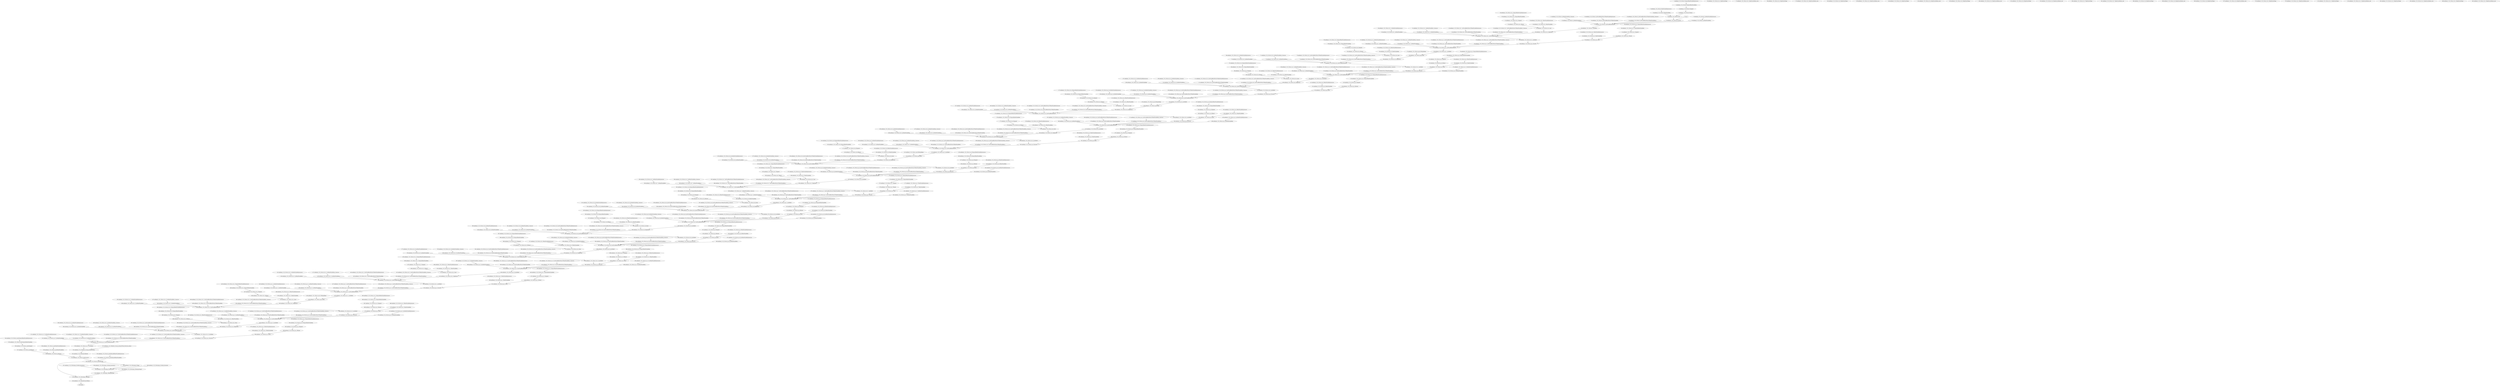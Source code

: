 strict digraph  {
"0 args_0" [id=0, op=Placeholder];
"1 mobilenet_1.00_128/conv1/Sigmoid/ReadVariableOp/resource" [id=1, op=Placeholder];
"2 mobilenet_1.00_128/conv1/Sigmoid/ReadVariableOp" [id=2, op=ReadVariableOp];
"3 mobilenet_1.00_128/conv1/Sigmoid" [id=3, op=Sigmoid];
"4 mobilenet_1.00_128/conv1/Round" [id=4, op=Round];
"5 mobilenet_1.00_128/conv1/ReadVariableOp/resource" [id=5, op=Placeholder];
"6 mobilenet_1.00_128/conv1/ReadVariableOp" [id=6, op=ReadVariableOp];
"7 mobilenet_1.00_128/conv1/mul" [id=7, op=Mul];
"8 mobilenet_1.00_128/conv1/Conv2D" [id=8, op=Conv2D];
"9 mobilenet_1.00_128/conv1_bn/ReadVariableOp/resource" [id=9, op=Placeholder];
"10 mobilenet_1.00_128/conv1_bn/ReadVariableOp" [id=10, op=ReadVariableOp];
"11 mobilenet_1.00_128/conv1_bn/ReadVariableOp_1/resource" [id=11, op=Placeholder];
"12 mobilenet_1.00_128/conv1_bn/ReadVariableOp_1" [id=12, op=ReadVariableOp];
"13 mobilenet_1.00_128/conv1_bn/FusedBatchNormV3/ReadVariableOp/resource" [id=13, op=Placeholder];
"14 mobilenet_1.00_128/conv1_bn/FusedBatchNormV3/ReadVariableOp" [id=14, op=ReadVariableOp];
"15 mobilenet_1.00_128/conv1_bn/FusedBatchNormV3/ReadVariableOp_1/resource" [id=15, op=Placeholder];
"16 mobilenet_1.00_128/conv1_bn/FusedBatchNormV3/ReadVariableOp_1" [id=16, op=ReadVariableOp];
"17 mobilenet_1.00_128/conv1_bn/FusedBatchNormV3" [id=17, op=FusedBatchNormV3];
"18 mobilenet_1.00_128/conv1_relu/Relu6" [id=18, op=Relu6];
"19 mobilenet_1.00_128/conv_dw_1/Sigmoid/ReadVariableOp/resource" [id=19, op=Placeholder];
"20 mobilenet_1.00_128/conv_dw_1/Sigmoid/ReadVariableOp" [id=20, op=ReadVariableOp];
"21 mobilenet_1.00_128/conv_dw_1/Sigmoid" [id=21, op=Sigmoid];
"22 mobilenet_1.00_128/conv_dw_1/Round" [id=22, op=Round];
"23 mobilenet_1.00_128/conv_dw_1/ReadVariableOp/resource" [id=23, op=Placeholder];
"24 mobilenet_1.00_128/conv_dw_1/ReadVariableOp" [id=24, op=ReadVariableOp];
"25 mobilenet_1.00_128/conv_dw_1/mul" [id=25, op=Mul];
"26 mobilenet_1.00_128/conv_dw_1/depthwise/Shape" [id=26, op=Const];
"27 mobilenet_1.00_128/conv_dw_1/depthwise/dilation_rate" [id=27, op=Const];
"28 mobilenet_1.00_128/conv_dw_1/depthwise" [id=28, op=DepthwiseConv2dNative];
"29 mobilenet_1.00_128/conv_dw_1_bn/ReadVariableOp/resource" [id=29, op=Placeholder];
"30 mobilenet_1.00_128/conv_dw_1_bn/ReadVariableOp" [id=30, op=ReadVariableOp];
"31 mobilenet_1.00_128/conv_dw_1_bn/ReadVariableOp_1/resource" [id=31, op=Placeholder];
"32 mobilenet_1.00_128/conv_dw_1_bn/ReadVariableOp_1" [id=32, op=ReadVariableOp];
"33 mobilenet_1.00_128/conv_dw_1_bn/FusedBatchNormV3/ReadVariableOp/resource" [id=33, op=Placeholder];
"34 mobilenet_1.00_128/conv_dw_1_bn/FusedBatchNormV3/ReadVariableOp" [id=34, op=ReadVariableOp];
"35 mobilenet_1.00_128/conv_dw_1_bn/FusedBatchNormV3/ReadVariableOp_1/resource" [id=35, op=Placeholder];
"36 mobilenet_1.00_128/conv_dw_1_bn/FusedBatchNormV3/ReadVariableOp_1" [id=36, op=ReadVariableOp];
"37 mobilenet_1.00_128/conv_dw_1_bn/FusedBatchNormV3" [id=37, op=FusedBatchNormV3];
"38 mobilenet_1.00_128/conv_dw_1_relu/Relu6" [id=38, op=Relu6];
"39 mobilenet_1.00_128/conv_pw_1/Sigmoid/ReadVariableOp/resource" [id=39, op=Placeholder];
"40 mobilenet_1.00_128/conv_pw_1/Sigmoid/ReadVariableOp" [id=40, op=ReadVariableOp];
"41 mobilenet_1.00_128/conv_pw_1/Sigmoid" [id=41, op=Sigmoid];
"42 mobilenet_1.00_128/conv_pw_1/Round" [id=42, op=Round];
"43 mobilenet_1.00_128/conv_pw_1/ReadVariableOp/resource" [id=43, op=Placeholder];
"44 mobilenet_1.00_128/conv_pw_1/ReadVariableOp" [id=44, op=ReadVariableOp];
"45 mobilenet_1.00_128/conv_pw_1/mul" [id=45, op=Mul];
"46 mobilenet_1.00_128/conv_pw_1/Conv2D" [id=46, op=Conv2D];
"47 mobilenet_1.00_128/conv_pw_1_bn/ReadVariableOp/resource" [id=47, op=Placeholder];
"48 mobilenet_1.00_128/conv_pw_1_bn/ReadVariableOp" [id=48, op=ReadVariableOp];
"49 mobilenet_1.00_128/conv_pw_1_bn/ReadVariableOp_1/resource" [id=49, op=Placeholder];
"50 mobilenet_1.00_128/conv_pw_1_bn/ReadVariableOp_1" [id=50, op=ReadVariableOp];
"51 mobilenet_1.00_128/conv_pw_1_bn/FusedBatchNormV3/ReadVariableOp/resource" [id=51, op=Placeholder];
"52 mobilenet_1.00_128/conv_pw_1_bn/FusedBatchNormV3/ReadVariableOp" [id=52, op=ReadVariableOp];
"53 mobilenet_1.00_128/conv_pw_1_bn/FusedBatchNormV3/ReadVariableOp_1/resource" [id=53, op=Placeholder];
"54 mobilenet_1.00_128/conv_pw_1_bn/FusedBatchNormV3/ReadVariableOp_1" [id=54, op=ReadVariableOp];
"55 mobilenet_1.00_128/conv_pw_1_bn/FusedBatchNormV3" [id=55, op=FusedBatchNormV3];
"56 mobilenet_1.00_128/conv_pw_1_relu/Relu6" [id=56, op=Relu6];
"57 mobilenet_1.00_128/conv_pad_2/Pad/paddings" [id=57, op=Const];
"58 mobilenet_1.00_128/conv_pad_2/Pad" [id=58, op=Pad];
"59 mobilenet_1.00_128/conv_dw_2/Sigmoid/ReadVariableOp/resource" [id=59, op=Placeholder];
"60 mobilenet_1.00_128/conv_dw_2/Sigmoid/ReadVariableOp" [id=60, op=ReadVariableOp];
"61 mobilenet_1.00_128/conv_dw_2/Sigmoid" [id=61, op=Sigmoid];
"62 mobilenet_1.00_128/conv_dw_2/Round" [id=62, op=Round];
"63 mobilenet_1.00_128/conv_dw_2/ReadVariableOp/resource" [id=63, op=Placeholder];
"64 mobilenet_1.00_128/conv_dw_2/ReadVariableOp" [id=64, op=ReadVariableOp];
"65 mobilenet_1.00_128/conv_dw_2/mul" [id=65, op=Mul];
"66 mobilenet_1.00_128/conv_dw_2/depthwise/Shape" [id=66, op=Const];
"67 mobilenet_1.00_128/conv_dw_2/depthwise/dilation_rate" [id=67, op=Const];
"68 mobilenet_1.00_128/conv_dw_2/depthwise" [id=68, op=DepthwiseConv2dNative];
"69 mobilenet_1.00_128/conv_dw_2_bn/ReadVariableOp/resource" [id=69, op=Placeholder];
"70 mobilenet_1.00_128/conv_dw_2_bn/ReadVariableOp" [id=70, op=ReadVariableOp];
"71 mobilenet_1.00_128/conv_dw_2_bn/ReadVariableOp_1/resource" [id=71, op=Placeholder];
"72 mobilenet_1.00_128/conv_dw_2_bn/ReadVariableOp_1" [id=72, op=ReadVariableOp];
"73 mobilenet_1.00_128/conv_dw_2_bn/FusedBatchNormV3/ReadVariableOp/resource" [id=73, op=Placeholder];
"74 mobilenet_1.00_128/conv_dw_2_bn/FusedBatchNormV3/ReadVariableOp" [id=74, op=ReadVariableOp];
"75 mobilenet_1.00_128/conv_dw_2_bn/FusedBatchNormV3/ReadVariableOp_1/resource" [id=75, op=Placeholder];
"76 mobilenet_1.00_128/conv_dw_2_bn/FusedBatchNormV3/ReadVariableOp_1" [id=76, op=ReadVariableOp];
"77 mobilenet_1.00_128/conv_dw_2_bn/FusedBatchNormV3" [id=77, op=FusedBatchNormV3];
"78 mobilenet_1.00_128/conv_dw_2_relu/Relu6" [id=78, op=Relu6];
"79 mobilenet_1.00_128/conv_pw_2/Sigmoid/ReadVariableOp/resource" [id=79, op=Placeholder];
"80 mobilenet_1.00_128/conv_pw_2/Sigmoid/ReadVariableOp" [id=80, op=ReadVariableOp];
"81 mobilenet_1.00_128/conv_pw_2/Sigmoid" [id=81, op=Sigmoid];
"82 mobilenet_1.00_128/conv_pw_2/Round" [id=82, op=Round];
"83 mobilenet_1.00_128/conv_pw_2/ReadVariableOp/resource" [id=83, op=Placeholder];
"84 mobilenet_1.00_128/conv_pw_2/ReadVariableOp" [id=84, op=ReadVariableOp];
"85 mobilenet_1.00_128/conv_pw_2/mul" [id=85, op=Mul];
"86 mobilenet_1.00_128/conv_pw_2/Conv2D" [id=86, op=Conv2D];
"87 mobilenet_1.00_128/conv_pw_2_bn/ReadVariableOp/resource" [id=87, op=Placeholder];
"88 mobilenet_1.00_128/conv_pw_2_bn/ReadVariableOp" [id=88, op=ReadVariableOp];
"89 mobilenet_1.00_128/conv_pw_2_bn/ReadVariableOp_1/resource" [id=89, op=Placeholder];
"90 mobilenet_1.00_128/conv_pw_2_bn/ReadVariableOp_1" [id=90, op=ReadVariableOp];
"91 mobilenet_1.00_128/conv_pw_2_bn/FusedBatchNormV3/ReadVariableOp/resource" [id=91, op=Placeholder];
"92 mobilenet_1.00_128/conv_pw_2_bn/FusedBatchNormV3/ReadVariableOp" [id=92, op=ReadVariableOp];
"93 mobilenet_1.00_128/conv_pw_2_bn/FusedBatchNormV3/ReadVariableOp_1/resource" [id=93, op=Placeholder];
"94 mobilenet_1.00_128/conv_pw_2_bn/FusedBatchNormV3/ReadVariableOp_1" [id=94, op=ReadVariableOp];
"95 mobilenet_1.00_128/conv_pw_2_bn/FusedBatchNormV3" [id=95, op=FusedBatchNormV3];
"96 mobilenet_1.00_128/conv_pw_2_relu/Relu6" [id=96, op=Relu6];
"97 mobilenet_1.00_128/conv_dw_3/Sigmoid/ReadVariableOp/resource" [id=97, op=Placeholder];
"98 mobilenet_1.00_128/conv_dw_3/Sigmoid/ReadVariableOp" [id=98, op=ReadVariableOp];
"99 mobilenet_1.00_128/conv_dw_3/Sigmoid" [id=99, op=Sigmoid];
"100 mobilenet_1.00_128/conv_dw_3/Round" [id=100, op=Round];
"101 mobilenet_1.00_128/conv_dw_3/ReadVariableOp/resource" [id=101, op=Placeholder];
"102 mobilenet_1.00_128/conv_dw_3/ReadVariableOp" [id=102, op=ReadVariableOp];
"103 mobilenet_1.00_128/conv_dw_3/mul" [id=103, op=Mul];
"104 mobilenet_1.00_128/conv_dw_3/depthwise/Shape" [id=104, op=Const];
"105 mobilenet_1.00_128/conv_dw_3/depthwise/dilation_rate" [id=105, op=Const];
"106 mobilenet_1.00_128/conv_dw_3/depthwise" [id=106, op=DepthwiseConv2dNative];
"107 mobilenet_1.00_128/conv_dw_3_bn/ReadVariableOp/resource" [id=107, op=Placeholder];
"108 mobilenet_1.00_128/conv_dw_3_bn/ReadVariableOp" [id=108, op=ReadVariableOp];
"109 mobilenet_1.00_128/conv_dw_3_bn/ReadVariableOp_1/resource" [id=109, op=Placeholder];
"110 mobilenet_1.00_128/conv_dw_3_bn/ReadVariableOp_1" [id=110, op=ReadVariableOp];
"111 mobilenet_1.00_128/conv_dw_3_bn/FusedBatchNormV3/ReadVariableOp/resource" [id=111, op=Placeholder];
"112 mobilenet_1.00_128/conv_dw_3_bn/FusedBatchNormV3/ReadVariableOp" [id=112, op=ReadVariableOp];
"113 mobilenet_1.00_128/conv_dw_3_bn/FusedBatchNormV3/ReadVariableOp_1/resource" [id=113, op=Placeholder];
"114 mobilenet_1.00_128/conv_dw_3_bn/FusedBatchNormV3/ReadVariableOp_1" [id=114, op=ReadVariableOp];
"115 mobilenet_1.00_128/conv_dw_3_bn/FusedBatchNormV3" [id=115, op=FusedBatchNormV3];
"116 mobilenet_1.00_128/conv_dw_3_relu/Relu6" [id=116, op=Relu6];
"117 mobilenet_1.00_128/conv_pw_3/Sigmoid/ReadVariableOp/resource" [id=117, op=Placeholder];
"118 mobilenet_1.00_128/conv_pw_3/Sigmoid/ReadVariableOp" [id=118, op=ReadVariableOp];
"119 mobilenet_1.00_128/conv_pw_3/Sigmoid" [id=119, op=Sigmoid];
"120 mobilenet_1.00_128/conv_pw_3/Round" [id=120, op=Round];
"121 mobilenet_1.00_128/conv_pw_3/ReadVariableOp/resource" [id=121, op=Placeholder];
"122 mobilenet_1.00_128/conv_pw_3/ReadVariableOp" [id=122, op=ReadVariableOp];
"123 mobilenet_1.00_128/conv_pw_3/mul" [id=123, op=Mul];
"124 mobilenet_1.00_128/conv_pw_3/Conv2D" [id=124, op=Conv2D];
"125 mobilenet_1.00_128/conv_pw_3_bn/ReadVariableOp/resource" [id=125, op=Placeholder];
"126 mobilenet_1.00_128/conv_pw_3_bn/ReadVariableOp" [id=126, op=ReadVariableOp];
"127 mobilenet_1.00_128/conv_pw_3_bn/ReadVariableOp_1/resource" [id=127, op=Placeholder];
"128 mobilenet_1.00_128/conv_pw_3_bn/ReadVariableOp_1" [id=128, op=ReadVariableOp];
"129 mobilenet_1.00_128/conv_pw_3_bn/FusedBatchNormV3/ReadVariableOp/resource" [id=129, op=Placeholder];
"130 mobilenet_1.00_128/conv_pw_3_bn/FusedBatchNormV3/ReadVariableOp" [id=130, op=ReadVariableOp];
"131 mobilenet_1.00_128/conv_pw_3_bn/FusedBatchNormV3/ReadVariableOp_1/resource" [id=131, op=Placeholder];
"132 mobilenet_1.00_128/conv_pw_3_bn/FusedBatchNormV3/ReadVariableOp_1" [id=132, op=ReadVariableOp];
"133 mobilenet_1.00_128/conv_pw_3_bn/FusedBatchNormV3" [id=133, op=FusedBatchNormV3];
"134 mobilenet_1.00_128/conv_pw_3_relu/Relu6" [id=134, op=Relu6];
"135 mobilenet_1.00_128/conv_pad_4/Pad/paddings" [id=135, op=Const];
"136 mobilenet_1.00_128/conv_pad_4/Pad" [id=136, op=Pad];
"137 mobilenet_1.00_128/conv_dw_4/Sigmoid/ReadVariableOp/resource" [id=137, op=Placeholder];
"138 mobilenet_1.00_128/conv_dw_4/Sigmoid/ReadVariableOp" [id=138, op=ReadVariableOp];
"139 mobilenet_1.00_128/conv_dw_4/Sigmoid" [id=139, op=Sigmoid];
"140 mobilenet_1.00_128/conv_dw_4/Round" [id=140, op=Round];
"141 mobilenet_1.00_128/conv_dw_4/ReadVariableOp/resource" [id=141, op=Placeholder];
"142 mobilenet_1.00_128/conv_dw_4/ReadVariableOp" [id=142, op=ReadVariableOp];
"143 mobilenet_1.00_128/conv_dw_4/mul" [id=143, op=Mul];
"144 mobilenet_1.00_128/conv_dw_4/depthwise/Shape" [id=144, op=Const];
"145 mobilenet_1.00_128/conv_dw_4/depthwise/dilation_rate" [id=145, op=Const];
"146 mobilenet_1.00_128/conv_dw_4/depthwise" [id=146, op=DepthwiseConv2dNative];
"147 mobilenet_1.00_128/conv_dw_4_bn/ReadVariableOp/resource" [id=147, op=Placeholder];
"148 mobilenet_1.00_128/conv_dw_4_bn/ReadVariableOp" [id=148, op=ReadVariableOp];
"149 mobilenet_1.00_128/conv_dw_4_bn/ReadVariableOp_1/resource" [id=149, op=Placeholder];
"150 mobilenet_1.00_128/conv_dw_4_bn/ReadVariableOp_1" [id=150, op=ReadVariableOp];
"151 mobilenet_1.00_128/conv_dw_4_bn/FusedBatchNormV3/ReadVariableOp/resource" [id=151, op=Placeholder];
"152 mobilenet_1.00_128/conv_dw_4_bn/FusedBatchNormV3/ReadVariableOp" [id=152, op=ReadVariableOp];
"153 mobilenet_1.00_128/conv_dw_4_bn/FusedBatchNormV3/ReadVariableOp_1/resource" [id=153, op=Placeholder];
"154 mobilenet_1.00_128/conv_dw_4_bn/FusedBatchNormV3/ReadVariableOp_1" [id=154, op=ReadVariableOp];
"155 mobilenet_1.00_128/conv_dw_4_bn/FusedBatchNormV3" [id=155, op=FusedBatchNormV3];
"156 mobilenet_1.00_128/conv_dw_4_relu/Relu6" [id=156, op=Relu6];
"157 mobilenet_1.00_128/conv_pw_4/Sigmoid/ReadVariableOp/resource" [id=157, op=Placeholder];
"158 mobilenet_1.00_128/conv_pw_4/Sigmoid/ReadVariableOp" [id=158, op=ReadVariableOp];
"159 mobilenet_1.00_128/conv_pw_4/Sigmoid" [id=159, op=Sigmoid];
"160 mobilenet_1.00_128/conv_pw_4/Round" [id=160, op=Round];
"161 mobilenet_1.00_128/conv_pw_4/ReadVariableOp/resource" [id=161, op=Placeholder];
"162 mobilenet_1.00_128/conv_pw_4/ReadVariableOp" [id=162, op=ReadVariableOp];
"163 mobilenet_1.00_128/conv_pw_4/mul" [id=163, op=Mul];
"164 mobilenet_1.00_128/conv_pw_4/Conv2D" [id=164, op=Conv2D];
"165 mobilenet_1.00_128/conv_pw_4_bn/ReadVariableOp/resource" [id=165, op=Placeholder];
"166 mobilenet_1.00_128/conv_pw_4_bn/ReadVariableOp" [id=166, op=ReadVariableOp];
"167 mobilenet_1.00_128/conv_pw_4_bn/ReadVariableOp_1/resource" [id=167, op=Placeholder];
"168 mobilenet_1.00_128/conv_pw_4_bn/ReadVariableOp_1" [id=168, op=ReadVariableOp];
"169 mobilenet_1.00_128/conv_pw_4_bn/FusedBatchNormV3/ReadVariableOp/resource" [id=169, op=Placeholder];
"170 mobilenet_1.00_128/conv_pw_4_bn/FusedBatchNormV3/ReadVariableOp" [id=170, op=ReadVariableOp];
"171 mobilenet_1.00_128/conv_pw_4_bn/FusedBatchNormV3/ReadVariableOp_1/resource" [id=171, op=Placeholder];
"172 mobilenet_1.00_128/conv_pw_4_bn/FusedBatchNormV3/ReadVariableOp_1" [id=172, op=ReadVariableOp];
"173 mobilenet_1.00_128/conv_pw_4_bn/FusedBatchNormV3" [id=173, op=FusedBatchNormV3];
"174 mobilenet_1.00_128/conv_pw_4_relu/Relu6" [id=174, op=Relu6];
"175 mobilenet_1.00_128/conv_dw_5/Sigmoid/ReadVariableOp/resource" [id=175, op=Placeholder];
"176 mobilenet_1.00_128/conv_dw_5/Sigmoid/ReadVariableOp" [id=176, op=ReadVariableOp];
"177 mobilenet_1.00_128/conv_dw_5/Sigmoid" [id=177, op=Sigmoid];
"178 mobilenet_1.00_128/conv_dw_5/Round" [id=178, op=Round];
"179 mobilenet_1.00_128/conv_dw_5/ReadVariableOp/resource" [id=179, op=Placeholder];
"180 mobilenet_1.00_128/conv_dw_5/ReadVariableOp" [id=180, op=ReadVariableOp];
"181 mobilenet_1.00_128/conv_dw_5/mul" [id=181, op=Mul];
"182 mobilenet_1.00_128/conv_dw_5/depthwise/Shape" [id=182, op=Const];
"183 mobilenet_1.00_128/conv_dw_5/depthwise/dilation_rate" [id=183, op=Const];
"184 mobilenet_1.00_128/conv_dw_5/depthwise" [id=184, op=DepthwiseConv2dNative];
"185 mobilenet_1.00_128/conv_dw_5_bn/ReadVariableOp/resource" [id=185, op=Placeholder];
"186 mobilenet_1.00_128/conv_dw_5_bn/ReadVariableOp" [id=186, op=ReadVariableOp];
"187 mobilenet_1.00_128/conv_dw_5_bn/ReadVariableOp_1/resource" [id=187, op=Placeholder];
"188 mobilenet_1.00_128/conv_dw_5_bn/ReadVariableOp_1" [id=188, op=ReadVariableOp];
"189 mobilenet_1.00_128/conv_dw_5_bn/FusedBatchNormV3/ReadVariableOp/resource" [id=189, op=Placeholder];
"190 mobilenet_1.00_128/conv_dw_5_bn/FusedBatchNormV3/ReadVariableOp" [id=190, op=ReadVariableOp];
"191 mobilenet_1.00_128/conv_dw_5_bn/FusedBatchNormV3/ReadVariableOp_1/resource" [id=191, op=Placeholder];
"192 mobilenet_1.00_128/conv_dw_5_bn/FusedBatchNormV3/ReadVariableOp_1" [id=192, op=ReadVariableOp];
"193 mobilenet_1.00_128/conv_dw_5_bn/FusedBatchNormV3" [id=193, op=FusedBatchNormV3];
"194 mobilenet_1.00_128/conv_dw_5_relu/Relu6" [id=194, op=Relu6];
"195 mobilenet_1.00_128/conv_pw_5/Sigmoid/ReadVariableOp/resource" [id=195, op=Placeholder];
"196 mobilenet_1.00_128/conv_pw_5/Sigmoid/ReadVariableOp" [id=196, op=ReadVariableOp];
"197 mobilenet_1.00_128/conv_pw_5/Sigmoid" [id=197, op=Sigmoid];
"198 mobilenet_1.00_128/conv_pw_5/Round" [id=198, op=Round];
"199 mobilenet_1.00_128/conv_pw_5/ReadVariableOp/resource" [id=199, op=Placeholder];
"200 mobilenet_1.00_128/conv_pw_5/ReadVariableOp" [id=200, op=ReadVariableOp];
"201 mobilenet_1.00_128/conv_pw_5/mul" [id=201, op=Mul];
"202 mobilenet_1.00_128/conv_pw_5/Conv2D" [id=202, op=Conv2D];
"203 mobilenet_1.00_128/conv_pw_5_bn/ReadVariableOp/resource" [id=203, op=Placeholder];
"204 mobilenet_1.00_128/conv_pw_5_bn/ReadVariableOp" [id=204, op=ReadVariableOp];
"205 mobilenet_1.00_128/conv_pw_5_bn/ReadVariableOp_1/resource" [id=205, op=Placeholder];
"206 mobilenet_1.00_128/conv_pw_5_bn/ReadVariableOp_1" [id=206, op=ReadVariableOp];
"207 mobilenet_1.00_128/conv_pw_5_bn/FusedBatchNormV3/ReadVariableOp/resource" [id=207, op=Placeholder];
"208 mobilenet_1.00_128/conv_pw_5_bn/FusedBatchNormV3/ReadVariableOp" [id=208, op=ReadVariableOp];
"209 mobilenet_1.00_128/conv_pw_5_bn/FusedBatchNormV3/ReadVariableOp_1/resource" [id=209, op=Placeholder];
"210 mobilenet_1.00_128/conv_pw_5_bn/FusedBatchNormV3/ReadVariableOp_1" [id=210, op=ReadVariableOp];
"211 mobilenet_1.00_128/conv_pw_5_bn/FusedBatchNormV3" [id=211, op=FusedBatchNormV3];
"212 mobilenet_1.00_128/conv_pw_5_relu/Relu6" [id=212, op=Relu6];
"213 mobilenet_1.00_128/conv_pad_6/Pad/paddings" [id=213, op=Const];
"214 mobilenet_1.00_128/conv_pad_6/Pad" [id=214, op=Pad];
"215 mobilenet_1.00_128/conv_dw_6/Sigmoid/ReadVariableOp/resource" [id=215, op=Placeholder];
"216 mobilenet_1.00_128/conv_dw_6/Sigmoid/ReadVariableOp" [id=216, op=ReadVariableOp];
"217 mobilenet_1.00_128/conv_dw_6/Sigmoid" [id=217, op=Sigmoid];
"218 mobilenet_1.00_128/conv_dw_6/Round" [id=218, op=Round];
"219 mobilenet_1.00_128/conv_dw_6/ReadVariableOp/resource" [id=219, op=Placeholder];
"220 mobilenet_1.00_128/conv_dw_6/ReadVariableOp" [id=220, op=ReadVariableOp];
"221 mobilenet_1.00_128/conv_dw_6/mul" [id=221, op=Mul];
"222 mobilenet_1.00_128/conv_dw_6/depthwise/Shape" [id=222, op=Const];
"223 mobilenet_1.00_128/conv_dw_6/depthwise/dilation_rate" [id=223, op=Const];
"224 mobilenet_1.00_128/conv_dw_6/depthwise" [id=224, op=DepthwiseConv2dNative];
"225 mobilenet_1.00_128/conv_dw_6_bn/ReadVariableOp/resource" [id=225, op=Placeholder];
"226 mobilenet_1.00_128/conv_dw_6_bn/ReadVariableOp" [id=226, op=ReadVariableOp];
"227 mobilenet_1.00_128/conv_dw_6_bn/ReadVariableOp_1/resource" [id=227, op=Placeholder];
"228 mobilenet_1.00_128/conv_dw_6_bn/ReadVariableOp_1" [id=228, op=ReadVariableOp];
"229 mobilenet_1.00_128/conv_dw_6_bn/FusedBatchNormV3/ReadVariableOp/resource" [id=229, op=Placeholder];
"230 mobilenet_1.00_128/conv_dw_6_bn/FusedBatchNormV3/ReadVariableOp" [id=230, op=ReadVariableOp];
"231 mobilenet_1.00_128/conv_dw_6_bn/FusedBatchNormV3/ReadVariableOp_1/resource" [id=231, op=Placeholder];
"232 mobilenet_1.00_128/conv_dw_6_bn/FusedBatchNormV3/ReadVariableOp_1" [id=232, op=ReadVariableOp];
"233 mobilenet_1.00_128/conv_dw_6_bn/FusedBatchNormV3" [id=233, op=FusedBatchNormV3];
"234 mobilenet_1.00_128/conv_dw_6_relu/Relu6" [id=234, op=Relu6];
"235 mobilenet_1.00_128/conv_pw_6/Sigmoid/ReadVariableOp/resource" [id=235, op=Placeholder];
"236 mobilenet_1.00_128/conv_pw_6/Sigmoid/ReadVariableOp" [id=236, op=ReadVariableOp];
"237 mobilenet_1.00_128/conv_pw_6/Sigmoid" [id=237, op=Sigmoid];
"238 mobilenet_1.00_128/conv_pw_6/Round" [id=238, op=Round];
"239 mobilenet_1.00_128/conv_pw_6/ReadVariableOp/resource" [id=239, op=Placeholder];
"240 mobilenet_1.00_128/conv_pw_6/ReadVariableOp" [id=240, op=ReadVariableOp];
"241 mobilenet_1.00_128/conv_pw_6/mul" [id=241, op=Mul];
"242 mobilenet_1.00_128/conv_pw_6/Conv2D" [id=242, op=Conv2D];
"243 mobilenet_1.00_128/conv_pw_6_bn/ReadVariableOp/resource" [id=243, op=Placeholder];
"244 mobilenet_1.00_128/conv_pw_6_bn/ReadVariableOp" [id=244, op=ReadVariableOp];
"245 mobilenet_1.00_128/conv_pw_6_bn/ReadVariableOp_1/resource" [id=245, op=Placeholder];
"246 mobilenet_1.00_128/conv_pw_6_bn/ReadVariableOp_1" [id=246, op=ReadVariableOp];
"247 mobilenet_1.00_128/conv_pw_6_bn/FusedBatchNormV3/ReadVariableOp/resource" [id=247, op=Placeholder];
"248 mobilenet_1.00_128/conv_pw_6_bn/FusedBatchNormV3/ReadVariableOp" [id=248, op=ReadVariableOp];
"249 mobilenet_1.00_128/conv_pw_6_bn/FusedBatchNormV3/ReadVariableOp_1/resource" [id=249, op=Placeholder];
"250 mobilenet_1.00_128/conv_pw_6_bn/FusedBatchNormV3/ReadVariableOp_1" [id=250, op=ReadVariableOp];
"251 mobilenet_1.00_128/conv_pw_6_bn/FusedBatchNormV3" [id=251, op=FusedBatchNormV3];
"252 mobilenet_1.00_128/conv_pw_6_relu/Relu6" [id=252, op=Relu6];
"253 mobilenet_1.00_128/conv_dw_7/Sigmoid/ReadVariableOp/resource" [id=253, op=Placeholder];
"254 mobilenet_1.00_128/conv_dw_7/Sigmoid/ReadVariableOp" [id=254, op=ReadVariableOp];
"255 mobilenet_1.00_128/conv_dw_7/Sigmoid" [id=255, op=Sigmoid];
"256 mobilenet_1.00_128/conv_dw_7/Round" [id=256, op=Round];
"257 mobilenet_1.00_128/conv_dw_7/ReadVariableOp/resource" [id=257, op=Placeholder];
"258 mobilenet_1.00_128/conv_dw_7/ReadVariableOp" [id=258, op=ReadVariableOp];
"259 mobilenet_1.00_128/conv_dw_7/mul" [id=259, op=Mul];
"260 mobilenet_1.00_128/conv_dw_7/depthwise/Shape" [id=260, op=Const];
"261 mobilenet_1.00_128/conv_dw_7/depthwise/dilation_rate" [id=261, op=Const];
"262 mobilenet_1.00_128/conv_dw_7/depthwise" [id=262, op=DepthwiseConv2dNative];
"263 mobilenet_1.00_128/conv_dw_7_bn/ReadVariableOp/resource" [id=263, op=Placeholder];
"264 mobilenet_1.00_128/conv_dw_7_bn/ReadVariableOp" [id=264, op=ReadVariableOp];
"265 mobilenet_1.00_128/conv_dw_7_bn/ReadVariableOp_1/resource" [id=265, op=Placeholder];
"266 mobilenet_1.00_128/conv_dw_7_bn/ReadVariableOp_1" [id=266, op=ReadVariableOp];
"267 mobilenet_1.00_128/conv_dw_7_bn/FusedBatchNormV3/ReadVariableOp/resource" [id=267, op=Placeholder];
"268 mobilenet_1.00_128/conv_dw_7_bn/FusedBatchNormV3/ReadVariableOp" [id=268, op=ReadVariableOp];
"269 mobilenet_1.00_128/conv_dw_7_bn/FusedBatchNormV3/ReadVariableOp_1/resource" [id=269, op=Placeholder];
"270 mobilenet_1.00_128/conv_dw_7_bn/FusedBatchNormV3/ReadVariableOp_1" [id=270, op=ReadVariableOp];
"271 mobilenet_1.00_128/conv_dw_7_bn/FusedBatchNormV3" [id=271, op=FusedBatchNormV3];
"272 mobilenet_1.00_128/conv_dw_7_relu/Relu6" [id=272, op=Relu6];
"273 mobilenet_1.00_128/conv_pw_7/Sigmoid/ReadVariableOp/resource" [id=273, op=Placeholder];
"274 mobilenet_1.00_128/conv_pw_7/Sigmoid/ReadVariableOp" [id=274, op=ReadVariableOp];
"275 mobilenet_1.00_128/conv_pw_7/Sigmoid" [id=275, op=Sigmoid];
"276 mobilenet_1.00_128/conv_pw_7/Round" [id=276, op=Round];
"277 mobilenet_1.00_128/conv_pw_7/ReadVariableOp/resource" [id=277, op=Placeholder];
"278 mobilenet_1.00_128/conv_pw_7/ReadVariableOp" [id=278, op=ReadVariableOp];
"279 mobilenet_1.00_128/conv_pw_7/mul" [id=279, op=Mul];
"280 mobilenet_1.00_128/conv_pw_7/Conv2D" [id=280, op=Conv2D];
"281 mobilenet_1.00_128/conv_pw_7_bn/ReadVariableOp/resource" [id=281, op=Placeholder];
"282 mobilenet_1.00_128/conv_pw_7_bn/ReadVariableOp" [id=282, op=ReadVariableOp];
"283 mobilenet_1.00_128/conv_pw_7_bn/ReadVariableOp_1/resource" [id=283, op=Placeholder];
"284 mobilenet_1.00_128/conv_pw_7_bn/ReadVariableOp_1" [id=284, op=ReadVariableOp];
"285 mobilenet_1.00_128/conv_pw_7_bn/FusedBatchNormV3/ReadVariableOp/resource" [id=285, op=Placeholder];
"286 mobilenet_1.00_128/conv_pw_7_bn/FusedBatchNormV3/ReadVariableOp" [id=286, op=ReadVariableOp];
"287 mobilenet_1.00_128/conv_pw_7_bn/FusedBatchNormV3/ReadVariableOp_1/resource" [id=287, op=Placeholder];
"288 mobilenet_1.00_128/conv_pw_7_bn/FusedBatchNormV3/ReadVariableOp_1" [id=288, op=ReadVariableOp];
"289 mobilenet_1.00_128/conv_pw_7_bn/FusedBatchNormV3" [id=289, op=FusedBatchNormV3];
"290 mobilenet_1.00_128/conv_pw_7_relu/Relu6" [id=290, op=Relu6];
"291 mobilenet_1.00_128/conv_dw_8/Sigmoid/ReadVariableOp/resource" [id=291, op=Placeholder];
"292 mobilenet_1.00_128/conv_dw_8/Sigmoid/ReadVariableOp" [id=292, op=ReadVariableOp];
"293 mobilenet_1.00_128/conv_dw_8/Sigmoid" [id=293, op=Sigmoid];
"294 mobilenet_1.00_128/conv_dw_8/Round" [id=294, op=Round];
"295 mobilenet_1.00_128/conv_dw_8/ReadVariableOp/resource" [id=295, op=Placeholder];
"296 mobilenet_1.00_128/conv_dw_8/ReadVariableOp" [id=296, op=ReadVariableOp];
"297 mobilenet_1.00_128/conv_dw_8/mul" [id=297, op=Mul];
"298 mobilenet_1.00_128/conv_dw_8/depthwise/Shape" [id=298, op=Const];
"299 mobilenet_1.00_128/conv_dw_8/depthwise/dilation_rate" [id=299, op=Const];
"300 mobilenet_1.00_128/conv_dw_8/depthwise" [id=300, op=DepthwiseConv2dNative];
"301 mobilenet_1.00_128/conv_dw_8_bn/ReadVariableOp/resource" [id=301, op=Placeholder];
"302 mobilenet_1.00_128/conv_dw_8_bn/ReadVariableOp" [id=302, op=ReadVariableOp];
"303 mobilenet_1.00_128/conv_dw_8_bn/ReadVariableOp_1/resource" [id=303, op=Placeholder];
"304 mobilenet_1.00_128/conv_dw_8_bn/ReadVariableOp_1" [id=304, op=ReadVariableOp];
"305 mobilenet_1.00_128/conv_dw_8_bn/FusedBatchNormV3/ReadVariableOp/resource" [id=305, op=Placeholder];
"306 mobilenet_1.00_128/conv_dw_8_bn/FusedBatchNormV3/ReadVariableOp" [id=306, op=ReadVariableOp];
"307 mobilenet_1.00_128/conv_dw_8_bn/FusedBatchNormV3/ReadVariableOp_1/resource" [id=307, op=Placeholder];
"308 mobilenet_1.00_128/conv_dw_8_bn/FusedBatchNormV3/ReadVariableOp_1" [id=308, op=ReadVariableOp];
"309 mobilenet_1.00_128/conv_dw_8_bn/FusedBatchNormV3" [id=309, op=FusedBatchNormV3];
"310 mobilenet_1.00_128/conv_dw_8_relu/Relu6" [id=310, op=Relu6];
"311 mobilenet_1.00_128/conv_pw_8/Sigmoid/ReadVariableOp/resource" [id=311, op=Placeholder];
"312 mobilenet_1.00_128/conv_pw_8/Sigmoid/ReadVariableOp" [id=312, op=ReadVariableOp];
"313 mobilenet_1.00_128/conv_pw_8/Sigmoid" [id=313, op=Sigmoid];
"314 mobilenet_1.00_128/conv_pw_8/Round" [id=314, op=Round];
"315 mobilenet_1.00_128/conv_pw_8/ReadVariableOp/resource" [id=315, op=Placeholder];
"316 mobilenet_1.00_128/conv_pw_8/ReadVariableOp" [id=316, op=ReadVariableOp];
"317 mobilenet_1.00_128/conv_pw_8/mul" [id=317, op=Mul];
"318 mobilenet_1.00_128/conv_pw_8/Conv2D" [id=318, op=Conv2D];
"319 mobilenet_1.00_128/conv_pw_8_bn/ReadVariableOp/resource" [id=319, op=Placeholder];
"320 mobilenet_1.00_128/conv_pw_8_bn/ReadVariableOp" [id=320, op=ReadVariableOp];
"321 mobilenet_1.00_128/conv_pw_8_bn/ReadVariableOp_1/resource" [id=321, op=Placeholder];
"322 mobilenet_1.00_128/conv_pw_8_bn/ReadVariableOp_1" [id=322, op=ReadVariableOp];
"323 mobilenet_1.00_128/conv_pw_8_bn/FusedBatchNormV3/ReadVariableOp/resource" [id=323, op=Placeholder];
"324 mobilenet_1.00_128/conv_pw_8_bn/FusedBatchNormV3/ReadVariableOp" [id=324, op=ReadVariableOp];
"325 mobilenet_1.00_128/conv_pw_8_bn/FusedBatchNormV3/ReadVariableOp_1/resource" [id=325, op=Placeholder];
"326 mobilenet_1.00_128/conv_pw_8_bn/FusedBatchNormV3/ReadVariableOp_1" [id=326, op=ReadVariableOp];
"327 mobilenet_1.00_128/conv_pw_8_bn/FusedBatchNormV3" [id=327, op=FusedBatchNormV3];
"328 mobilenet_1.00_128/conv_pw_8_relu/Relu6" [id=328, op=Relu6];
"329 mobilenet_1.00_128/conv_dw_9/Sigmoid/ReadVariableOp/resource" [id=329, op=Placeholder];
"330 mobilenet_1.00_128/conv_dw_9/Sigmoid/ReadVariableOp" [id=330, op=ReadVariableOp];
"331 mobilenet_1.00_128/conv_dw_9/Sigmoid" [id=331, op=Sigmoid];
"332 mobilenet_1.00_128/conv_dw_9/Round" [id=332, op=Round];
"333 mobilenet_1.00_128/conv_dw_9/ReadVariableOp/resource" [id=333, op=Placeholder];
"334 mobilenet_1.00_128/conv_dw_9/ReadVariableOp" [id=334, op=ReadVariableOp];
"335 mobilenet_1.00_128/conv_dw_9/mul" [id=335, op=Mul];
"336 mobilenet_1.00_128/conv_dw_9/depthwise/Shape" [id=336, op=Const];
"337 mobilenet_1.00_128/conv_dw_9/depthwise/dilation_rate" [id=337, op=Const];
"338 mobilenet_1.00_128/conv_dw_9/depthwise" [id=338, op=DepthwiseConv2dNative];
"339 mobilenet_1.00_128/conv_dw_9_bn/ReadVariableOp/resource" [id=339, op=Placeholder];
"340 mobilenet_1.00_128/conv_dw_9_bn/ReadVariableOp" [id=340, op=ReadVariableOp];
"341 mobilenet_1.00_128/conv_dw_9_bn/ReadVariableOp_1/resource" [id=341, op=Placeholder];
"342 mobilenet_1.00_128/conv_dw_9_bn/ReadVariableOp_1" [id=342, op=ReadVariableOp];
"343 mobilenet_1.00_128/conv_dw_9_bn/FusedBatchNormV3/ReadVariableOp/resource" [id=343, op=Placeholder];
"344 mobilenet_1.00_128/conv_dw_9_bn/FusedBatchNormV3/ReadVariableOp" [id=344, op=ReadVariableOp];
"345 mobilenet_1.00_128/conv_dw_9_bn/FusedBatchNormV3/ReadVariableOp_1/resource" [id=345, op=Placeholder];
"346 mobilenet_1.00_128/conv_dw_9_bn/FusedBatchNormV3/ReadVariableOp_1" [id=346, op=ReadVariableOp];
"347 mobilenet_1.00_128/conv_dw_9_bn/FusedBatchNormV3" [id=347, op=FusedBatchNormV3];
"348 mobilenet_1.00_128/conv_dw_9_relu/Relu6" [id=348, op=Relu6];
"349 mobilenet_1.00_128/conv_pw_9/Sigmoid/ReadVariableOp/resource" [id=349, op=Placeholder];
"350 mobilenet_1.00_128/conv_pw_9/Sigmoid/ReadVariableOp" [id=350, op=ReadVariableOp];
"351 mobilenet_1.00_128/conv_pw_9/Sigmoid" [id=351, op=Sigmoid];
"352 mobilenet_1.00_128/conv_pw_9/Round" [id=352, op=Round];
"353 mobilenet_1.00_128/conv_pw_9/ReadVariableOp/resource" [id=353, op=Placeholder];
"354 mobilenet_1.00_128/conv_pw_9/ReadVariableOp" [id=354, op=ReadVariableOp];
"355 mobilenet_1.00_128/conv_pw_9/mul" [id=355, op=Mul];
"356 mobilenet_1.00_128/conv_pw_9/Conv2D" [id=356, op=Conv2D];
"357 mobilenet_1.00_128/conv_pw_9_bn/ReadVariableOp/resource" [id=357, op=Placeholder];
"358 mobilenet_1.00_128/conv_pw_9_bn/ReadVariableOp" [id=358, op=ReadVariableOp];
"359 mobilenet_1.00_128/conv_pw_9_bn/ReadVariableOp_1/resource" [id=359, op=Placeholder];
"360 mobilenet_1.00_128/conv_pw_9_bn/ReadVariableOp_1" [id=360, op=ReadVariableOp];
"361 mobilenet_1.00_128/conv_pw_9_bn/FusedBatchNormV3/ReadVariableOp/resource" [id=361, op=Placeholder];
"362 mobilenet_1.00_128/conv_pw_9_bn/FusedBatchNormV3/ReadVariableOp" [id=362, op=ReadVariableOp];
"363 mobilenet_1.00_128/conv_pw_9_bn/FusedBatchNormV3/ReadVariableOp_1/resource" [id=363, op=Placeholder];
"364 mobilenet_1.00_128/conv_pw_9_bn/FusedBatchNormV3/ReadVariableOp_1" [id=364, op=ReadVariableOp];
"365 mobilenet_1.00_128/conv_pw_9_bn/FusedBatchNormV3" [id=365, op=FusedBatchNormV3];
"366 mobilenet_1.00_128/conv_pw_9_relu/Relu6" [id=366, op=Relu6];
"367 mobilenet_1.00_128/conv_dw_10/Sigmoid/ReadVariableOp/resource" [id=367, op=Placeholder];
"368 mobilenet_1.00_128/conv_dw_10/Sigmoid/ReadVariableOp" [id=368, op=ReadVariableOp];
"369 mobilenet_1.00_128/conv_dw_10/Sigmoid" [id=369, op=Sigmoid];
"370 mobilenet_1.00_128/conv_dw_10/Round" [id=370, op=Round];
"371 mobilenet_1.00_128/conv_dw_10/ReadVariableOp/resource" [id=371, op=Placeholder];
"372 mobilenet_1.00_128/conv_dw_10/ReadVariableOp" [id=372, op=ReadVariableOp];
"373 mobilenet_1.00_128/conv_dw_10/mul" [id=373, op=Mul];
"374 mobilenet_1.00_128/conv_dw_10/depthwise/Shape" [id=374, op=Const];
"375 mobilenet_1.00_128/conv_dw_10/depthwise/dilation_rate" [id=375, op=Const];
"376 mobilenet_1.00_128/conv_dw_10/depthwise" [id=376, op=DepthwiseConv2dNative];
"377 mobilenet_1.00_128/conv_dw_10_bn/ReadVariableOp/resource" [id=377, op=Placeholder];
"378 mobilenet_1.00_128/conv_dw_10_bn/ReadVariableOp" [id=378, op=ReadVariableOp];
"379 mobilenet_1.00_128/conv_dw_10_bn/ReadVariableOp_1/resource" [id=379, op=Placeholder];
"380 mobilenet_1.00_128/conv_dw_10_bn/ReadVariableOp_1" [id=380, op=ReadVariableOp];
"381 mobilenet_1.00_128/conv_dw_10_bn/FusedBatchNormV3/ReadVariableOp/resource" [id=381, op=Placeholder];
"382 mobilenet_1.00_128/conv_dw_10_bn/FusedBatchNormV3/ReadVariableOp" [id=382, op=ReadVariableOp];
"383 mobilenet_1.00_128/conv_dw_10_bn/FusedBatchNormV3/ReadVariableOp_1/resource" [id=383, op=Placeholder];
"384 mobilenet_1.00_128/conv_dw_10_bn/FusedBatchNormV3/ReadVariableOp_1" [id=384, op=ReadVariableOp];
"385 mobilenet_1.00_128/conv_dw_10_bn/FusedBatchNormV3" [id=385, op=FusedBatchNormV3];
"386 mobilenet_1.00_128/conv_dw_10_relu/Relu6" [id=386, op=Relu6];
"387 mobilenet_1.00_128/conv_pw_10/Sigmoid/ReadVariableOp/resource" [id=387, op=Placeholder];
"388 mobilenet_1.00_128/conv_pw_10/Sigmoid/ReadVariableOp" [id=388, op=ReadVariableOp];
"389 mobilenet_1.00_128/conv_pw_10/Sigmoid" [id=389, op=Sigmoid];
"390 mobilenet_1.00_128/conv_pw_10/Round" [id=390, op=Round];
"391 mobilenet_1.00_128/conv_pw_10/ReadVariableOp/resource" [id=391, op=Placeholder];
"392 mobilenet_1.00_128/conv_pw_10/ReadVariableOp" [id=392, op=ReadVariableOp];
"393 mobilenet_1.00_128/conv_pw_10/mul" [id=393, op=Mul];
"394 mobilenet_1.00_128/conv_pw_10/Conv2D" [id=394, op=Conv2D];
"395 mobilenet_1.00_128/conv_pw_10_bn/ReadVariableOp/resource" [id=395, op=Placeholder];
"396 mobilenet_1.00_128/conv_pw_10_bn/ReadVariableOp" [id=396, op=ReadVariableOp];
"397 mobilenet_1.00_128/conv_pw_10_bn/ReadVariableOp_1/resource" [id=397, op=Placeholder];
"398 mobilenet_1.00_128/conv_pw_10_bn/ReadVariableOp_1" [id=398, op=ReadVariableOp];
"399 mobilenet_1.00_128/conv_pw_10_bn/FusedBatchNormV3/ReadVariableOp/resource" [id=399, op=Placeholder];
"400 mobilenet_1.00_128/conv_pw_10_bn/FusedBatchNormV3/ReadVariableOp" [id=400, op=ReadVariableOp];
"401 mobilenet_1.00_128/conv_pw_10_bn/FusedBatchNormV3/ReadVariableOp_1/resource" [id=401, op=Placeholder];
"402 mobilenet_1.00_128/conv_pw_10_bn/FusedBatchNormV3/ReadVariableOp_1" [id=402, op=ReadVariableOp];
"403 mobilenet_1.00_128/conv_pw_10_bn/FusedBatchNormV3" [id=403, op=FusedBatchNormV3];
"404 mobilenet_1.00_128/conv_pw_10_relu/Relu6" [id=404, op=Relu6];
"405 mobilenet_1.00_128/conv_dw_11/Sigmoid/ReadVariableOp/resource" [id=405, op=Placeholder];
"406 mobilenet_1.00_128/conv_dw_11/Sigmoid/ReadVariableOp" [id=406, op=ReadVariableOp];
"407 mobilenet_1.00_128/conv_dw_11/Sigmoid" [id=407, op=Sigmoid];
"408 mobilenet_1.00_128/conv_dw_11/Round" [id=408, op=Round];
"409 mobilenet_1.00_128/conv_dw_11/ReadVariableOp/resource" [id=409, op=Placeholder];
"410 mobilenet_1.00_128/conv_dw_11/ReadVariableOp" [id=410, op=ReadVariableOp];
"411 mobilenet_1.00_128/conv_dw_11/mul" [id=411, op=Mul];
"412 mobilenet_1.00_128/conv_dw_11/depthwise/Shape" [id=412, op=Const];
"413 mobilenet_1.00_128/conv_dw_11/depthwise/dilation_rate" [id=413, op=Const];
"414 mobilenet_1.00_128/conv_dw_11/depthwise" [id=414, op=DepthwiseConv2dNative];
"415 mobilenet_1.00_128/conv_dw_11_bn/ReadVariableOp/resource" [id=415, op=Placeholder];
"416 mobilenet_1.00_128/conv_dw_11_bn/ReadVariableOp" [id=416, op=ReadVariableOp];
"417 mobilenet_1.00_128/conv_dw_11_bn/ReadVariableOp_1/resource" [id=417, op=Placeholder];
"418 mobilenet_1.00_128/conv_dw_11_bn/ReadVariableOp_1" [id=418, op=ReadVariableOp];
"419 mobilenet_1.00_128/conv_dw_11_bn/FusedBatchNormV3/ReadVariableOp/resource" [id=419, op=Placeholder];
"420 mobilenet_1.00_128/conv_dw_11_bn/FusedBatchNormV3/ReadVariableOp" [id=420, op=ReadVariableOp];
"421 mobilenet_1.00_128/conv_dw_11_bn/FusedBatchNormV3/ReadVariableOp_1/resource" [id=421, op=Placeholder];
"422 mobilenet_1.00_128/conv_dw_11_bn/FusedBatchNormV3/ReadVariableOp_1" [id=422, op=ReadVariableOp];
"423 mobilenet_1.00_128/conv_dw_11_bn/FusedBatchNormV3" [id=423, op=FusedBatchNormV3];
"424 mobilenet_1.00_128/conv_dw_11_relu/Relu6" [id=424, op=Relu6];
"425 mobilenet_1.00_128/conv_pw_11/Sigmoid/ReadVariableOp/resource" [id=425, op=Placeholder];
"426 mobilenet_1.00_128/conv_pw_11/Sigmoid/ReadVariableOp" [id=426, op=ReadVariableOp];
"427 mobilenet_1.00_128/conv_pw_11/Sigmoid" [id=427, op=Sigmoid];
"428 mobilenet_1.00_128/conv_pw_11/Round" [id=428, op=Round];
"429 mobilenet_1.00_128/conv_pw_11/ReadVariableOp/resource" [id=429, op=Placeholder];
"430 mobilenet_1.00_128/conv_pw_11/ReadVariableOp" [id=430, op=ReadVariableOp];
"431 mobilenet_1.00_128/conv_pw_11/mul" [id=431, op=Mul];
"432 mobilenet_1.00_128/conv_pw_11/Conv2D" [id=432, op=Conv2D];
"433 mobilenet_1.00_128/conv_pw_11_bn/ReadVariableOp/resource" [id=433, op=Placeholder];
"434 mobilenet_1.00_128/conv_pw_11_bn/ReadVariableOp" [id=434, op=ReadVariableOp];
"435 mobilenet_1.00_128/conv_pw_11_bn/ReadVariableOp_1/resource" [id=435, op=Placeholder];
"436 mobilenet_1.00_128/conv_pw_11_bn/ReadVariableOp_1" [id=436, op=ReadVariableOp];
"437 mobilenet_1.00_128/conv_pw_11_bn/FusedBatchNormV3/ReadVariableOp/resource" [id=437, op=Placeholder];
"438 mobilenet_1.00_128/conv_pw_11_bn/FusedBatchNormV3/ReadVariableOp" [id=438, op=ReadVariableOp];
"439 mobilenet_1.00_128/conv_pw_11_bn/FusedBatchNormV3/ReadVariableOp_1/resource" [id=439, op=Placeholder];
"440 mobilenet_1.00_128/conv_pw_11_bn/FusedBatchNormV3/ReadVariableOp_1" [id=440, op=ReadVariableOp];
"441 mobilenet_1.00_128/conv_pw_11_bn/FusedBatchNormV3" [id=441, op=FusedBatchNormV3];
"442 mobilenet_1.00_128/conv_pw_11_relu/Relu6" [id=442, op=Relu6];
"443 mobilenet_1.00_128/conv_pad_12/Pad/paddings" [id=443, op=Const];
"444 mobilenet_1.00_128/conv_pad_12/Pad" [id=444, op=Pad];
"445 mobilenet_1.00_128/conv_dw_12/Sigmoid/ReadVariableOp/resource" [id=445, op=Placeholder];
"446 mobilenet_1.00_128/conv_dw_12/Sigmoid/ReadVariableOp" [id=446, op=ReadVariableOp];
"447 mobilenet_1.00_128/conv_dw_12/Sigmoid" [id=447, op=Sigmoid];
"448 mobilenet_1.00_128/conv_dw_12/Round" [id=448, op=Round];
"449 mobilenet_1.00_128/conv_dw_12/ReadVariableOp/resource" [id=449, op=Placeholder];
"450 mobilenet_1.00_128/conv_dw_12/ReadVariableOp" [id=450, op=ReadVariableOp];
"451 mobilenet_1.00_128/conv_dw_12/mul" [id=451, op=Mul];
"452 mobilenet_1.00_128/conv_dw_12/depthwise/Shape" [id=452, op=Const];
"453 mobilenet_1.00_128/conv_dw_12/depthwise/dilation_rate" [id=453, op=Const];
"454 mobilenet_1.00_128/conv_dw_12/depthwise" [id=454, op=DepthwiseConv2dNative];
"455 mobilenet_1.00_128/conv_dw_12_bn/ReadVariableOp/resource" [id=455, op=Placeholder];
"456 mobilenet_1.00_128/conv_dw_12_bn/ReadVariableOp" [id=456, op=ReadVariableOp];
"457 mobilenet_1.00_128/conv_dw_12_bn/ReadVariableOp_1/resource" [id=457, op=Placeholder];
"458 mobilenet_1.00_128/conv_dw_12_bn/ReadVariableOp_1" [id=458, op=ReadVariableOp];
"459 mobilenet_1.00_128/conv_dw_12_bn/FusedBatchNormV3/ReadVariableOp/resource" [id=459, op=Placeholder];
"460 mobilenet_1.00_128/conv_dw_12_bn/FusedBatchNormV3/ReadVariableOp" [id=460, op=ReadVariableOp];
"461 mobilenet_1.00_128/conv_dw_12_bn/FusedBatchNormV3/ReadVariableOp_1/resource" [id=461, op=Placeholder];
"462 mobilenet_1.00_128/conv_dw_12_bn/FusedBatchNormV3/ReadVariableOp_1" [id=462, op=ReadVariableOp];
"463 mobilenet_1.00_128/conv_dw_12_bn/FusedBatchNormV3" [id=463, op=FusedBatchNormV3];
"464 mobilenet_1.00_128/conv_dw_12_relu/Relu6" [id=464, op=Relu6];
"465 mobilenet_1.00_128/conv_pw_12/Sigmoid/ReadVariableOp/resource" [id=465, op=Placeholder];
"466 mobilenet_1.00_128/conv_pw_12/Sigmoid/ReadVariableOp" [id=466, op=ReadVariableOp];
"467 mobilenet_1.00_128/conv_pw_12/Sigmoid" [id=467, op=Sigmoid];
"468 mobilenet_1.00_128/conv_pw_12/Round" [id=468, op=Round];
"469 mobilenet_1.00_128/conv_pw_12/ReadVariableOp/resource" [id=469, op=Placeholder];
"470 mobilenet_1.00_128/conv_pw_12/ReadVariableOp" [id=470, op=ReadVariableOp];
"471 mobilenet_1.00_128/conv_pw_12/mul" [id=471, op=Mul];
"472 mobilenet_1.00_128/conv_pw_12/Conv2D" [id=472, op=Conv2D];
"473 mobilenet_1.00_128/conv_pw_12_bn/ReadVariableOp/resource" [id=473, op=Placeholder];
"474 mobilenet_1.00_128/conv_pw_12_bn/ReadVariableOp" [id=474, op=ReadVariableOp];
"475 mobilenet_1.00_128/conv_pw_12_bn/ReadVariableOp_1/resource" [id=475, op=Placeholder];
"476 mobilenet_1.00_128/conv_pw_12_bn/ReadVariableOp_1" [id=476, op=ReadVariableOp];
"477 mobilenet_1.00_128/conv_pw_12_bn/FusedBatchNormV3/ReadVariableOp/resource" [id=477, op=Placeholder];
"478 mobilenet_1.00_128/conv_pw_12_bn/FusedBatchNormV3/ReadVariableOp" [id=478, op=ReadVariableOp];
"479 mobilenet_1.00_128/conv_pw_12_bn/FusedBatchNormV3/ReadVariableOp_1/resource" [id=479, op=Placeholder];
"480 mobilenet_1.00_128/conv_pw_12_bn/FusedBatchNormV3/ReadVariableOp_1" [id=480, op=ReadVariableOp];
"481 mobilenet_1.00_128/conv_pw_12_bn/FusedBatchNormV3" [id=481, op=FusedBatchNormV3];
"482 mobilenet_1.00_128/conv_pw_12_relu/Relu6" [id=482, op=Relu6];
"483 mobilenet_1.00_128/conv_dw_13/Sigmoid/ReadVariableOp/resource" [id=483, op=Placeholder];
"484 mobilenet_1.00_128/conv_dw_13/Sigmoid/ReadVariableOp" [id=484, op=ReadVariableOp];
"485 mobilenet_1.00_128/conv_dw_13/Sigmoid" [id=485, op=Sigmoid];
"486 mobilenet_1.00_128/conv_dw_13/Round" [id=486, op=Round];
"487 mobilenet_1.00_128/conv_dw_13/ReadVariableOp/resource" [id=487, op=Placeholder];
"488 mobilenet_1.00_128/conv_dw_13/ReadVariableOp" [id=488, op=ReadVariableOp];
"489 mobilenet_1.00_128/conv_dw_13/mul" [id=489, op=Mul];
"490 mobilenet_1.00_128/conv_dw_13/depthwise/Shape" [id=490, op=Const];
"491 mobilenet_1.00_128/conv_dw_13/depthwise/dilation_rate" [id=491, op=Const];
"492 mobilenet_1.00_128/conv_dw_13/depthwise" [id=492, op=DepthwiseConv2dNative];
"493 mobilenet_1.00_128/conv_dw_13_bn/ReadVariableOp/resource" [id=493, op=Placeholder];
"494 mobilenet_1.00_128/conv_dw_13_bn/ReadVariableOp" [id=494, op=ReadVariableOp];
"495 mobilenet_1.00_128/conv_dw_13_bn/ReadVariableOp_1/resource" [id=495, op=Placeholder];
"496 mobilenet_1.00_128/conv_dw_13_bn/ReadVariableOp_1" [id=496, op=ReadVariableOp];
"497 mobilenet_1.00_128/conv_dw_13_bn/FusedBatchNormV3/ReadVariableOp/resource" [id=497, op=Placeholder];
"498 mobilenet_1.00_128/conv_dw_13_bn/FusedBatchNormV3/ReadVariableOp" [id=498, op=ReadVariableOp];
"499 mobilenet_1.00_128/conv_dw_13_bn/FusedBatchNormV3/ReadVariableOp_1/resource" [id=499, op=Placeholder];
"500 mobilenet_1.00_128/conv_dw_13_bn/FusedBatchNormV3/ReadVariableOp_1" [id=500, op=ReadVariableOp];
"501 mobilenet_1.00_128/conv_dw_13_bn/FusedBatchNormV3" [id=501, op=FusedBatchNormV3];
"502 mobilenet_1.00_128/conv_dw_13_relu/Relu6" [id=502, op=Relu6];
"503 mobilenet_1.00_128/conv_pw_13/Sigmoid/ReadVariableOp/resource" [id=503, op=Placeholder];
"504 mobilenet_1.00_128/conv_pw_13/Sigmoid/ReadVariableOp" [id=504, op=ReadVariableOp];
"505 mobilenet_1.00_128/conv_pw_13/Sigmoid" [id=505, op=Sigmoid];
"506 mobilenet_1.00_128/conv_pw_13/Round" [id=506, op=Round];
"507 mobilenet_1.00_128/conv_pw_13/ReadVariableOp/resource" [id=507, op=Placeholder];
"508 mobilenet_1.00_128/conv_pw_13/ReadVariableOp" [id=508, op=ReadVariableOp];
"509 mobilenet_1.00_128/conv_pw_13/mul" [id=509, op=Mul];
"510 mobilenet_1.00_128/conv_pw_13/Conv2D" [id=510, op=Conv2D];
"511 mobilenet_1.00_128/conv_pw_13_bn/ReadVariableOp/resource" [id=511, op=Placeholder];
"512 mobilenet_1.00_128/conv_pw_13_bn/ReadVariableOp" [id=512, op=ReadVariableOp];
"513 mobilenet_1.00_128/conv_pw_13_bn/ReadVariableOp_1/resource" [id=513, op=Placeholder];
"514 mobilenet_1.00_128/conv_pw_13_bn/ReadVariableOp_1" [id=514, op=ReadVariableOp];
"515 mobilenet_1.00_128/conv_pw_13_bn/FusedBatchNormV3/ReadVariableOp/resource" [id=515, op=Placeholder];
"516 mobilenet_1.00_128/conv_pw_13_bn/FusedBatchNormV3/ReadVariableOp" [id=516, op=ReadVariableOp];
"517 mobilenet_1.00_128/conv_pw_13_bn/FusedBatchNormV3/ReadVariableOp_1/resource" [id=517, op=Placeholder];
"518 mobilenet_1.00_128/conv_pw_13_bn/FusedBatchNormV3/ReadVariableOp_1" [id=518, op=ReadVariableOp];
"519 mobilenet_1.00_128/conv_pw_13_bn/FusedBatchNormV3" [id=519, op=FusedBatchNormV3];
"520 mobilenet_1.00_128/conv_pw_13_relu/Relu6" [id=520, op=Relu6];
"521 mobilenet_1.00_128/global_average_pooling2d/Mean/reduction_indices" [id=521, op=Const];
"522 mobilenet_1.00_128/global_average_pooling2d/Mean" [id=522, op=Mean];
"523 mobilenet_1.00_128/dropout/Identity" [id=523, op=Identity];
"524 mobilenet_1.00_128/conv_preds/Sigmoid/ReadVariableOp/resource" [id=524, op=Placeholder];
"525 mobilenet_1.00_128/conv_preds/Sigmoid/ReadVariableOp" [id=525, op=ReadVariableOp];
"526 mobilenet_1.00_128/conv_preds/Sigmoid" [id=526, op=Sigmoid];
"527 mobilenet_1.00_128/conv_preds/Round" [id=527, op=Round];
"528 mobilenet_1.00_128/conv_preds/ReadVariableOp/resource" [id=528, op=Placeholder];
"529 mobilenet_1.00_128/conv_preds/ReadVariableOp" [id=529, op=ReadVariableOp];
"530 mobilenet_1.00_128/conv_preds/mul" [id=530, op=Mul];
"531 mobilenet_1.00_128/conv_preds/Conv2D" [id=531, op=Conv2D];
"532 mobilenet_1.00_128/conv_preds/BiasAdd/ReadVariableOp/resource" [id=532, op=Placeholder];
"533 mobilenet_1.00_128/conv_preds/BiasAdd/ReadVariableOp" [id=533, op=ReadVariableOp];
"534 mobilenet_1.00_128/conv_preds/BiasAdd" [id=534, op=BiasAdd];
"535 mobilenet_1.00_128/reshape_2/Shape" [id=535, op=Shape];
"536 mobilenet_1.00_128/reshape_2/strided_slice/stack" [id=536, op=Const];
"537 mobilenet_1.00_128/reshape_2/strided_slice/stack_1" [id=537, op=Const];
"538 mobilenet_1.00_128/reshape_2/strided_slice/stack_2" [id=538, op=Const];
"539 mobilenet_1.00_128/reshape_2/strided_slice" [id=539, op=StridedSlice];
"540 mobilenet_1.00_128/reshape_2/Reshape/shape/1" [id=540, op=Const];
"541 mobilenet_1.00_128/reshape_2/Reshape/shape" [id=541, op=Pack];
"542 mobilenet_1.00_128/reshape_2/Reshape" [id=542, op=Reshape];
"543 mobilenet_1.00_128/predictions/Softmax" [id=543, op=Softmax];
"544 Identity" [id=544, op=Identity];
"0 args_0" -> "8 mobilenet_1.00_128/conv1/Conv2D";
"1 mobilenet_1.00_128/conv1/Sigmoid/ReadVariableOp/resource" -> "2 mobilenet_1.00_128/conv1/Sigmoid/ReadVariableOp";
"2 mobilenet_1.00_128/conv1/Sigmoid/ReadVariableOp" -> "3 mobilenet_1.00_128/conv1/Sigmoid";
"3 mobilenet_1.00_128/conv1/Sigmoid" -> "4 mobilenet_1.00_128/conv1/Round";
"4 mobilenet_1.00_128/conv1/Round" -> "7 mobilenet_1.00_128/conv1/mul";
"5 mobilenet_1.00_128/conv1/ReadVariableOp/resource" -> "6 mobilenet_1.00_128/conv1/ReadVariableOp";
"6 mobilenet_1.00_128/conv1/ReadVariableOp" -> "7 mobilenet_1.00_128/conv1/mul";
"7 mobilenet_1.00_128/conv1/mul" -> "8 mobilenet_1.00_128/conv1/Conv2D";
"8 mobilenet_1.00_128/conv1/Conv2D" -> "17 mobilenet_1.00_128/conv1_bn/FusedBatchNormV3";
"9 mobilenet_1.00_128/conv1_bn/ReadVariableOp/resource" -> "10 mobilenet_1.00_128/conv1_bn/ReadVariableOp";
"10 mobilenet_1.00_128/conv1_bn/ReadVariableOp" -> "17 mobilenet_1.00_128/conv1_bn/FusedBatchNormV3";
"11 mobilenet_1.00_128/conv1_bn/ReadVariableOp_1/resource" -> "12 mobilenet_1.00_128/conv1_bn/ReadVariableOp_1";
"12 mobilenet_1.00_128/conv1_bn/ReadVariableOp_1" -> "17 mobilenet_1.00_128/conv1_bn/FusedBatchNormV3";
"13 mobilenet_1.00_128/conv1_bn/FusedBatchNormV3/ReadVariableOp/resource" -> "14 mobilenet_1.00_128/conv1_bn/FusedBatchNormV3/ReadVariableOp";
"14 mobilenet_1.00_128/conv1_bn/FusedBatchNormV3/ReadVariableOp" -> "17 mobilenet_1.00_128/conv1_bn/FusedBatchNormV3";
"15 mobilenet_1.00_128/conv1_bn/FusedBatchNormV3/ReadVariableOp_1/resource" -> "16 mobilenet_1.00_128/conv1_bn/FusedBatchNormV3/ReadVariableOp_1";
"16 mobilenet_1.00_128/conv1_bn/FusedBatchNormV3/ReadVariableOp_1" -> "17 mobilenet_1.00_128/conv1_bn/FusedBatchNormV3";
"17 mobilenet_1.00_128/conv1_bn/FusedBatchNormV3" -> "18 mobilenet_1.00_128/conv1_relu/Relu6";
"18 mobilenet_1.00_128/conv1_relu/Relu6" -> "28 mobilenet_1.00_128/conv_dw_1/depthwise";
"19 mobilenet_1.00_128/conv_dw_1/Sigmoid/ReadVariableOp/resource" -> "20 mobilenet_1.00_128/conv_dw_1/Sigmoid/ReadVariableOp";
"20 mobilenet_1.00_128/conv_dw_1/Sigmoid/ReadVariableOp" -> "21 mobilenet_1.00_128/conv_dw_1/Sigmoid";
"21 mobilenet_1.00_128/conv_dw_1/Sigmoid" -> "22 mobilenet_1.00_128/conv_dw_1/Round";
"22 mobilenet_1.00_128/conv_dw_1/Round" -> "25 mobilenet_1.00_128/conv_dw_1/mul";
"23 mobilenet_1.00_128/conv_dw_1/ReadVariableOp/resource" -> "24 mobilenet_1.00_128/conv_dw_1/ReadVariableOp";
"24 mobilenet_1.00_128/conv_dw_1/ReadVariableOp" -> "25 mobilenet_1.00_128/conv_dw_1/mul";
"25 mobilenet_1.00_128/conv_dw_1/mul" -> "28 mobilenet_1.00_128/conv_dw_1/depthwise";
"28 mobilenet_1.00_128/conv_dw_1/depthwise" -> "37 mobilenet_1.00_128/conv_dw_1_bn/FusedBatchNormV3";
"29 mobilenet_1.00_128/conv_dw_1_bn/ReadVariableOp/resource" -> "30 mobilenet_1.00_128/conv_dw_1_bn/ReadVariableOp";
"30 mobilenet_1.00_128/conv_dw_1_bn/ReadVariableOp" -> "37 mobilenet_1.00_128/conv_dw_1_bn/FusedBatchNormV3";
"31 mobilenet_1.00_128/conv_dw_1_bn/ReadVariableOp_1/resource" -> "32 mobilenet_1.00_128/conv_dw_1_bn/ReadVariableOp_1";
"32 mobilenet_1.00_128/conv_dw_1_bn/ReadVariableOp_1" -> "37 mobilenet_1.00_128/conv_dw_1_bn/FusedBatchNormV3";
"33 mobilenet_1.00_128/conv_dw_1_bn/FusedBatchNormV3/ReadVariableOp/resource" -> "34 mobilenet_1.00_128/conv_dw_1_bn/FusedBatchNormV3/ReadVariableOp";
"34 mobilenet_1.00_128/conv_dw_1_bn/FusedBatchNormV3/ReadVariableOp" -> "37 mobilenet_1.00_128/conv_dw_1_bn/FusedBatchNormV3";
"35 mobilenet_1.00_128/conv_dw_1_bn/FusedBatchNormV3/ReadVariableOp_1/resource" -> "36 mobilenet_1.00_128/conv_dw_1_bn/FusedBatchNormV3/ReadVariableOp_1";
"36 mobilenet_1.00_128/conv_dw_1_bn/FusedBatchNormV3/ReadVariableOp_1" -> "37 mobilenet_1.00_128/conv_dw_1_bn/FusedBatchNormV3";
"37 mobilenet_1.00_128/conv_dw_1_bn/FusedBatchNormV3" -> "38 mobilenet_1.00_128/conv_dw_1_relu/Relu6";
"38 mobilenet_1.00_128/conv_dw_1_relu/Relu6" -> "46 mobilenet_1.00_128/conv_pw_1/Conv2D";
"39 mobilenet_1.00_128/conv_pw_1/Sigmoid/ReadVariableOp/resource" -> "40 mobilenet_1.00_128/conv_pw_1/Sigmoid/ReadVariableOp";
"40 mobilenet_1.00_128/conv_pw_1/Sigmoid/ReadVariableOp" -> "41 mobilenet_1.00_128/conv_pw_1/Sigmoid";
"41 mobilenet_1.00_128/conv_pw_1/Sigmoid" -> "42 mobilenet_1.00_128/conv_pw_1/Round";
"42 mobilenet_1.00_128/conv_pw_1/Round" -> "45 mobilenet_1.00_128/conv_pw_1/mul";
"43 mobilenet_1.00_128/conv_pw_1/ReadVariableOp/resource" -> "44 mobilenet_1.00_128/conv_pw_1/ReadVariableOp";
"44 mobilenet_1.00_128/conv_pw_1/ReadVariableOp" -> "45 mobilenet_1.00_128/conv_pw_1/mul";
"45 mobilenet_1.00_128/conv_pw_1/mul" -> "46 mobilenet_1.00_128/conv_pw_1/Conv2D";
"46 mobilenet_1.00_128/conv_pw_1/Conv2D" -> "55 mobilenet_1.00_128/conv_pw_1_bn/FusedBatchNormV3";
"47 mobilenet_1.00_128/conv_pw_1_bn/ReadVariableOp/resource" -> "48 mobilenet_1.00_128/conv_pw_1_bn/ReadVariableOp";
"48 mobilenet_1.00_128/conv_pw_1_bn/ReadVariableOp" -> "55 mobilenet_1.00_128/conv_pw_1_bn/FusedBatchNormV3";
"49 mobilenet_1.00_128/conv_pw_1_bn/ReadVariableOp_1/resource" -> "50 mobilenet_1.00_128/conv_pw_1_bn/ReadVariableOp_1";
"50 mobilenet_1.00_128/conv_pw_1_bn/ReadVariableOp_1" -> "55 mobilenet_1.00_128/conv_pw_1_bn/FusedBatchNormV3";
"51 mobilenet_1.00_128/conv_pw_1_bn/FusedBatchNormV3/ReadVariableOp/resource" -> "52 mobilenet_1.00_128/conv_pw_1_bn/FusedBatchNormV3/ReadVariableOp";
"52 mobilenet_1.00_128/conv_pw_1_bn/FusedBatchNormV3/ReadVariableOp" -> "55 mobilenet_1.00_128/conv_pw_1_bn/FusedBatchNormV3";
"53 mobilenet_1.00_128/conv_pw_1_bn/FusedBatchNormV3/ReadVariableOp_1/resource" -> "54 mobilenet_1.00_128/conv_pw_1_bn/FusedBatchNormV3/ReadVariableOp_1";
"54 mobilenet_1.00_128/conv_pw_1_bn/FusedBatchNormV3/ReadVariableOp_1" -> "55 mobilenet_1.00_128/conv_pw_1_bn/FusedBatchNormV3";
"55 mobilenet_1.00_128/conv_pw_1_bn/FusedBatchNormV3" -> "56 mobilenet_1.00_128/conv_pw_1_relu/Relu6";
"56 mobilenet_1.00_128/conv_pw_1_relu/Relu6" -> "58 mobilenet_1.00_128/conv_pad_2/Pad";
"57 mobilenet_1.00_128/conv_pad_2/Pad/paddings" -> "58 mobilenet_1.00_128/conv_pad_2/Pad";
"58 mobilenet_1.00_128/conv_pad_2/Pad" -> "68 mobilenet_1.00_128/conv_dw_2/depthwise";
"59 mobilenet_1.00_128/conv_dw_2/Sigmoid/ReadVariableOp/resource" -> "60 mobilenet_1.00_128/conv_dw_2/Sigmoid/ReadVariableOp";
"60 mobilenet_1.00_128/conv_dw_2/Sigmoid/ReadVariableOp" -> "61 mobilenet_1.00_128/conv_dw_2/Sigmoid";
"61 mobilenet_1.00_128/conv_dw_2/Sigmoid" -> "62 mobilenet_1.00_128/conv_dw_2/Round";
"62 mobilenet_1.00_128/conv_dw_2/Round" -> "65 mobilenet_1.00_128/conv_dw_2/mul";
"63 mobilenet_1.00_128/conv_dw_2/ReadVariableOp/resource" -> "64 mobilenet_1.00_128/conv_dw_2/ReadVariableOp";
"64 mobilenet_1.00_128/conv_dw_2/ReadVariableOp" -> "65 mobilenet_1.00_128/conv_dw_2/mul";
"65 mobilenet_1.00_128/conv_dw_2/mul" -> "68 mobilenet_1.00_128/conv_dw_2/depthwise";
"68 mobilenet_1.00_128/conv_dw_2/depthwise" -> "77 mobilenet_1.00_128/conv_dw_2_bn/FusedBatchNormV3";
"69 mobilenet_1.00_128/conv_dw_2_bn/ReadVariableOp/resource" -> "70 mobilenet_1.00_128/conv_dw_2_bn/ReadVariableOp";
"70 mobilenet_1.00_128/conv_dw_2_bn/ReadVariableOp" -> "77 mobilenet_1.00_128/conv_dw_2_bn/FusedBatchNormV3";
"71 mobilenet_1.00_128/conv_dw_2_bn/ReadVariableOp_1/resource" -> "72 mobilenet_1.00_128/conv_dw_2_bn/ReadVariableOp_1";
"72 mobilenet_1.00_128/conv_dw_2_bn/ReadVariableOp_1" -> "77 mobilenet_1.00_128/conv_dw_2_bn/FusedBatchNormV3";
"73 mobilenet_1.00_128/conv_dw_2_bn/FusedBatchNormV3/ReadVariableOp/resource" -> "74 mobilenet_1.00_128/conv_dw_2_bn/FusedBatchNormV3/ReadVariableOp";
"74 mobilenet_1.00_128/conv_dw_2_bn/FusedBatchNormV3/ReadVariableOp" -> "77 mobilenet_1.00_128/conv_dw_2_bn/FusedBatchNormV3";
"75 mobilenet_1.00_128/conv_dw_2_bn/FusedBatchNormV3/ReadVariableOp_1/resource" -> "76 mobilenet_1.00_128/conv_dw_2_bn/FusedBatchNormV3/ReadVariableOp_1";
"76 mobilenet_1.00_128/conv_dw_2_bn/FusedBatchNormV3/ReadVariableOp_1" -> "77 mobilenet_1.00_128/conv_dw_2_bn/FusedBatchNormV3";
"77 mobilenet_1.00_128/conv_dw_2_bn/FusedBatchNormV3" -> "78 mobilenet_1.00_128/conv_dw_2_relu/Relu6";
"78 mobilenet_1.00_128/conv_dw_2_relu/Relu6" -> "86 mobilenet_1.00_128/conv_pw_2/Conv2D";
"79 mobilenet_1.00_128/conv_pw_2/Sigmoid/ReadVariableOp/resource" -> "80 mobilenet_1.00_128/conv_pw_2/Sigmoid/ReadVariableOp";
"80 mobilenet_1.00_128/conv_pw_2/Sigmoid/ReadVariableOp" -> "81 mobilenet_1.00_128/conv_pw_2/Sigmoid";
"81 mobilenet_1.00_128/conv_pw_2/Sigmoid" -> "82 mobilenet_1.00_128/conv_pw_2/Round";
"82 mobilenet_1.00_128/conv_pw_2/Round" -> "85 mobilenet_1.00_128/conv_pw_2/mul";
"83 mobilenet_1.00_128/conv_pw_2/ReadVariableOp/resource" -> "84 mobilenet_1.00_128/conv_pw_2/ReadVariableOp";
"84 mobilenet_1.00_128/conv_pw_2/ReadVariableOp" -> "85 mobilenet_1.00_128/conv_pw_2/mul";
"85 mobilenet_1.00_128/conv_pw_2/mul" -> "86 mobilenet_1.00_128/conv_pw_2/Conv2D";
"86 mobilenet_1.00_128/conv_pw_2/Conv2D" -> "95 mobilenet_1.00_128/conv_pw_2_bn/FusedBatchNormV3";
"87 mobilenet_1.00_128/conv_pw_2_bn/ReadVariableOp/resource" -> "88 mobilenet_1.00_128/conv_pw_2_bn/ReadVariableOp";
"88 mobilenet_1.00_128/conv_pw_2_bn/ReadVariableOp" -> "95 mobilenet_1.00_128/conv_pw_2_bn/FusedBatchNormV3";
"89 mobilenet_1.00_128/conv_pw_2_bn/ReadVariableOp_1/resource" -> "90 mobilenet_1.00_128/conv_pw_2_bn/ReadVariableOp_1";
"90 mobilenet_1.00_128/conv_pw_2_bn/ReadVariableOp_1" -> "95 mobilenet_1.00_128/conv_pw_2_bn/FusedBatchNormV3";
"91 mobilenet_1.00_128/conv_pw_2_bn/FusedBatchNormV3/ReadVariableOp/resource" -> "92 mobilenet_1.00_128/conv_pw_2_bn/FusedBatchNormV3/ReadVariableOp";
"92 mobilenet_1.00_128/conv_pw_2_bn/FusedBatchNormV3/ReadVariableOp" -> "95 mobilenet_1.00_128/conv_pw_2_bn/FusedBatchNormV3";
"93 mobilenet_1.00_128/conv_pw_2_bn/FusedBatchNormV3/ReadVariableOp_1/resource" -> "94 mobilenet_1.00_128/conv_pw_2_bn/FusedBatchNormV3/ReadVariableOp_1";
"94 mobilenet_1.00_128/conv_pw_2_bn/FusedBatchNormV3/ReadVariableOp_1" -> "95 mobilenet_1.00_128/conv_pw_2_bn/FusedBatchNormV3";
"95 mobilenet_1.00_128/conv_pw_2_bn/FusedBatchNormV3" -> "96 mobilenet_1.00_128/conv_pw_2_relu/Relu6";
"96 mobilenet_1.00_128/conv_pw_2_relu/Relu6" -> "106 mobilenet_1.00_128/conv_dw_3/depthwise";
"97 mobilenet_1.00_128/conv_dw_3/Sigmoid/ReadVariableOp/resource" -> "98 mobilenet_1.00_128/conv_dw_3/Sigmoid/ReadVariableOp";
"98 mobilenet_1.00_128/conv_dw_3/Sigmoid/ReadVariableOp" -> "99 mobilenet_1.00_128/conv_dw_3/Sigmoid";
"99 mobilenet_1.00_128/conv_dw_3/Sigmoid" -> "100 mobilenet_1.00_128/conv_dw_3/Round";
"100 mobilenet_1.00_128/conv_dw_3/Round" -> "103 mobilenet_1.00_128/conv_dw_3/mul";
"101 mobilenet_1.00_128/conv_dw_3/ReadVariableOp/resource" -> "102 mobilenet_1.00_128/conv_dw_3/ReadVariableOp";
"102 mobilenet_1.00_128/conv_dw_3/ReadVariableOp" -> "103 mobilenet_1.00_128/conv_dw_3/mul";
"103 mobilenet_1.00_128/conv_dw_3/mul" -> "106 mobilenet_1.00_128/conv_dw_3/depthwise";
"106 mobilenet_1.00_128/conv_dw_3/depthwise" -> "115 mobilenet_1.00_128/conv_dw_3_bn/FusedBatchNormV3";
"107 mobilenet_1.00_128/conv_dw_3_bn/ReadVariableOp/resource" -> "108 mobilenet_1.00_128/conv_dw_3_bn/ReadVariableOp";
"108 mobilenet_1.00_128/conv_dw_3_bn/ReadVariableOp" -> "115 mobilenet_1.00_128/conv_dw_3_bn/FusedBatchNormV3";
"109 mobilenet_1.00_128/conv_dw_3_bn/ReadVariableOp_1/resource" -> "110 mobilenet_1.00_128/conv_dw_3_bn/ReadVariableOp_1";
"110 mobilenet_1.00_128/conv_dw_3_bn/ReadVariableOp_1" -> "115 mobilenet_1.00_128/conv_dw_3_bn/FusedBatchNormV3";
"111 mobilenet_1.00_128/conv_dw_3_bn/FusedBatchNormV3/ReadVariableOp/resource" -> "112 mobilenet_1.00_128/conv_dw_3_bn/FusedBatchNormV3/ReadVariableOp";
"112 mobilenet_1.00_128/conv_dw_3_bn/FusedBatchNormV3/ReadVariableOp" -> "115 mobilenet_1.00_128/conv_dw_3_bn/FusedBatchNormV3";
"113 mobilenet_1.00_128/conv_dw_3_bn/FusedBatchNormV3/ReadVariableOp_1/resource" -> "114 mobilenet_1.00_128/conv_dw_3_bn/FusedBatchNormV3/ReadVariableOp_1";
"114 mobilenet_1.00_128/conv_dw_3_bn/FusedBatchNormV3/ReadVariableOp_1" -> "115 mobilenet_1.00_128/conv_dw_3_bn/FusedBatchNormV3";
"115 mobilenet_1.00_128/conv_dw_3_bn/FusedBatchNormV3" -> "116 mobilenet_1.00_128/conv_dw_3_relu/Relu6";
"116 mobilenet_1.00_128/conv_dw_3_relu/Relu6" -> "124 mobilenet_1.00_128/conv_pw_3/Conv2D";
"117 mobilenet_1.00_128/conv_pw_3/Sigmoid/ReadVariableOp/resource" -> "118 mobilenet_1.00_128/conv_pw_3/Sigmoid/ReadVariableOp";
"118 mobilenet_1.00_128/conv_pw_3/Sigmoid/ReadVariableOp" -> "119 mobilenet_1.00_128/conv_pw_3/Sigmoid";
"119 mobilenet_1.00_128/conv_pw_3/Sigmoid" -> "120 mobilenet_1.00_128/conv_pw_3/Round";
"120 mobilenet_1.00_128/conv_pw_3/Round" -> "123 mobilenet_1.00_128/conv_pw_3/mul";
"121 mobilenet_1.00_128/conv_pw_3/ReadVariableOp/resource" -> "122 mobilenet_1.00_128/conv_pw_3/ReadVariableOp";
"122 mobilenet_1.00_128/conv_pw_3/ReadVariableOp" -> "123 mobilenet_1.00_128/conv_pw_3/mul";
"123 mobilenet_1.00_128/conv_pw_3/mul" -> "124 mobilenet_1.00_128/conv_pw_3/Conv2D";
"124 mobilenet_1.00_128/conv_pw_3/Conv2D" -> "133 mobilenet_1.00_128/conv_pw_3_bn/FusedBatchNormV3";
"125 mobilenet_1.00_128/conv_pw_3_bn/ReadVariableOp/resource" -> "126 mobilenet_1.00_128/conv_pw_3_bn/ReadVariableOp";
"126 mobilenet_1.00_128/conv_pw_3_bn/ReadVariableOp" -> "133 mobilenet_1.00_128/conv_pw_3_bn/FusedBatchNormV3";
"127 mobilenet_1.00_128/conv_pw_3_bn/ReadVariableOp_1/resource" -> "128 mobilenet_1.00_128/conv_pw_3_bn/ReadVariableOp_1";
"128 mobilenet_1.00_128/conv_pw_3_bn/ReadVariableOp_1" -> "133 mobilenet_1.00_128/conv_pw_3_bn/FusedBatchNormV3";
"129 mobilenet_1.00_128/conv_pw_3_bn/FusedBatchNormV3/ReadVariableOp/resource" -> "130 mobilenet_1.00_128/conv_pw_3_bn/FusedBatchNormV3/ReadVariableOp";
"130 mobilenet_1.00_128/conv_pw_3_bn/FusedBatchNormV3/ReadVariableOp" -> "133 mobilenet_1.00_128/conv_pw_3_bn/FusedBatchNormV3";
"131 mobilenet_1.00_128/conv_pw_3_bn/FusedBatchNormV3/ReadVariableOp_1/resource" -> "132 mobilenet_1.00_128/conv_pw_3_bn/FusedBatchNormV3/ReadVariableOp_1";
"132 mobilenet_1.00_128/conv_pw_3_bn/FusedBatchNormV3/ReadVariableOp_1" -> "133 mobilenet_1.00_128/conv_pw_3_bn/FusedBatchNormV3";
"133 mobilenet_1.00_128/conv_pw_3_bn/FusedBatchNormV3" -> "134 mobilenet_1.00_128/conv_pw_3_relu/Relu6";
"134 mobilenet_1.00_128/conv_pw_3_relu/Relu6" -> "136 mobilenet_1.00_128/conv_pad_4/Pad";
"135 mobilenet_1.00_128/conv_pad_4/Pad/paddings" -> "136 mobilenet_1.00_128/conv_pad_4/Pad";
"136 mobilenet_1.00_128/conv_pad_4/Pad" -> "146 mobilenet_1.00_128/conv_dw_4/depthwise";
"137 mobilenet_1.00_128/conv_dw_4/Sigmoid/ReadVariableOp/resource" -> "138 mobilenet_1.00_128/conv_dw_4/Sigmoid/ReadVariableOp";
"138 mobilenet_1.00_128/conv_dw_4/Sigmoid/ReadVariableOp" -> "139 mobilenet_1.00_128/conv_dw_4/Sigmoid";
"139 mobilenet_1.00_128/conv_dw_4/Sigmoid" -> "140 mobilenet_1.00_128/conv_dw_4/Round";
"140 mobilenet_1.00_128/conv_dw_4/Round" -> "143 mobilenet_1.00_128/conv_dw_4/mul";
"141 mobilenet_1.00_128/conv_dw_4/ReadVariableOp/resource" -> "142 mobilenet_1.00_128/conv_dw_4/ReadVariableOp";
"142 mobilenet_1.00_128/conv_dw_4/ReadVariableOp" -> "143 mobilenet_1.00_128/conv_dw_4/mul";
"143 mobilenet_1.00_128/conv_dw_4/mul" -> "146 mobilenet_1.00_128/conv_dw_4/depthwise";
"146 mobilenet_1.00_128/conv_dw_4/depthwise" -> "155 mobilenet_1.00_128/conv_dw_4_bn/FusedBatchNormV3";
"147 mobilenet_1.00_128/conv_dw_4_bn/ReadVariableOp/resource" -> "148 mobilenet_1.00_128/conv_dw_4_bn/ReadVariableOp";
"148 mobilenet_1.00_128/conv_dw_4_bn/ReadVariableOp" -> "155 mobilenet_1.00_128/conv_dw_4_bn/FusedBatchNormV3";
"149 mobilenet_1.00_128/conv_dw_4_bn/ReadVariableOp_1/resource" -> "150 mobilenet_1.00_128/conv_dw_4_bn/ReadVariableOp_1";
"150 mobilenet_1.00_128/conv_dw_4_bn/ReadVariableOp_1" -> "155 mobilenet_1.00_128/conv_dw_4_bn/FusedBatchNormV3";
"151 mobilenet_1.00_128/conv_dw_4_bn/FusedBatchNormV3/ReadVariableOp/resource" -> "152 mobilenet_1.00_128/conv_dw_4_bn/FusedBatchNormV3/ReadVariableOp";
"152 mobilenet_1.00_128/conv_dw_4_bn/FusedBatchNormV3/ReadVariableOp" -> "155 mobilenet_1.00_128/conv_dw_4_bn/FusedBatchNormV3";
"153 mobilenet_1.00_128/conv_dw_4_bn/FusedBatchNormV3/ReadVariableOp_1/resource" -> "154 mobilenet_1.00_128/conv_dw_4_bn/FusedBatchNormV3/ReadVariableOp_1";
"154 mobilenet_1.00_128/conv_dw_4_bn/FusedBatchNormV3/ReadVariableOp_1" -> "155 mobilenet_1.00_128/conv_dw_4_bn/FusedBatchNormV3";
"155 mobilenet_1.00_128/conv_dw_4_bn/FusedBatchNormV3" -> "156 mobilenet_1.00_128/conv_dw_4_relu/Relu6";
"156 mobilenet_1.00_128/conv_dw_4_relu/Relu6" -> "164 mobilenet_1.00_128/conv_pw_4/Conv2D";
"157 mobilenet_1.00_128/conv_pw_4/Sigmoid/ReadVariableOp/resource" -> "158 mobilenet_1.00_128/conv_pw_4/Sigmoid/ReadVariableOp";
"158 mobilenet_1.00_128/conv_pw_4/Sigmoid/ReadVariableOp" -> "159 mobilenet_1.00_128/conv_pw_4/Sigmoid";
"159 mobilenet_1.00_128/conv_pw_4/Sigmoid" -> "160 mobilenet_1.00_128/conv_pw_4/Round";
"160 mobilenet_1.00_128/conv_pw_4/Round" -> "163 mobilenet_1.00_128/conv_pw_4/mul";
"161 mobilenet_1.00_128/conv_pw_4/ReadVariableOp/resource" -> "162 mobilenet_1.00_128/conv_pw_4/ReadVariableOp";
"162 mobilenet_1.00_128/conv_pw_4/ReadVariableOp" -> "163 mobilenet_1.00_128/conv_pw_4/mul";
"163 mobilenet_1.00_128/conv_pw_4/mul" -> "164 mobilenet_1.00_128/conv_pw_4/Conv2D";
"164 mobilenet_1.00_128/conv_pw_4/Conv2D" -> "173 mobilenet_1.00_128/conv_pw_4_bn/FusedBatchNormV3";
"165 mobilenet_1.00_128/conv_pw_4_bn/ReadVariableOp/resource" -> "166 mobilenet_1.00_128/conv_pw_4_bn/ReadVariableOp";
"166 mobilenet_1.00_128/conv_pw_4_bn/ReadVariableOp" -> "173 mobilenet_1.00_128/conv_pw_4_bn/FusedBatchNormV3";
"167 mobilenet_1.00_128/conv_pw_4_bn/ReadVariableOp_1/resource" -> "168 mobilenet_1.00_128/conv_pw_4_bn/ReadVariableOp_1";
"168 mobilenet_1.00_128/conv_pw_4_bn/ReadVariableOp_1" -> "173 mobilenet_1.00_128/conv_pw_4_bn/FusedBatchNormV3";
"169 mobilenet_1.00_128/conv_pw_4_bn/FusedBatchNormV3/ReadVariableOp/resource" -> "170 mobilenet_1.00_128/conv_pw_4_bn/FusedBatchNormV3/ReadVariableOp";
"170 mobilenet_1.00_128/conv_pw_4_bn/FusedBatchNormV3/ReadVariableOp" -> "173 mobilenet_1.00_128/conv_pw_4_bn/FusedBatchNormV3";
"171 mobilenet_1.00_128/conv_pw_4_bn/FusedBatchNormV3/ReadVariableOp_1/resource" -> "172 mobilenet_1.00_128/conv_pw_4_bn/FusedBatchNormV3/ReadVariableOp_1";
"172 mobilenet_1.00_128/conv_pw_4_bn/FusedBatchNormV3/ReadVariableOp_1" -> "173 mobilenet_1.00_128/conv_pw_4_bn/FusedBatchNormV3";
"173 mobilenet_1.00_128/conv_pw_4_bn/FusedBatchNormV3" -> "174 mobilenet_1.00_128/conv_pw_4_relu/Relu6";
"174 mobilenet_1.00_128/conv_pw_4_relu/Relu6" -> "184 mobilenet_1.00_128/conv_dw_5/depthwise";
"175 mobilenet_1.00_128/conv_dw_5/Sigmoid/ReadVariableOp/resource" -> "176 mobilenet_1.00_128/conv_dw_5/Sigmoid/ReadVariableOp";
"176 mobilenet_1.00_128/conv_dw_5/Sigmoid/ReadVariableOp" -> "177 mobilenet_1.00_128/conv_dw_5/Sigmoid";
"177 mobilenet_1.00_128/conv_dw_5/Sigmoid" -> "178 mobilenet_1.00_128/conv_dw_5/Round";
"178 mobilenet_1.00_128/conv_dw_5/Round" -> "181 mobilenet_1.00_128/conv_dw_5/mul";
"179 mobilenet_1.00_128/conv_dw_5/ReadVariableOp/resource" -> "180 mobilenet_1.00_128/conv_dw_5/ReadVariableOp";
"180 mobilenet_1.00_128/conv_dw_5/ReadVariableOp" -> "181 mobilenet_1.00_128/conv_dw_5/mul";
"181 mobilenet_1.00_128/conv_dw_5/mul" -> "184 mobilenet_1.00_128/conv_dw_5/depthwise";
"184 mobilenet_1.00_128/conv_dw_5/depthwise" -> "193 mobilenet_1.00_128/conv_dw_5_bn/FusedBatchNormV3";
"185 mobilenet_1.00_128/conv_dw_5_bn/ReadVariableOp/resource" -> "186 mobilenet_1.00_128/conv_dw_5_bn/ReadVariableOp";
"186 mobilenet_1.00_128/conv_dw_5_bn/ReadVariableOp" -> "193 mobilenet_1.00_128/conv_dw_5_bn/FusedBatchNormV3";
"187 mobilenet_1.00_128/conv_dw_5_bn/ReadVariableOp_1/resource" -> "188 mobilenet_1.00_128/conv_dw_5_bn/ReadVariableOp_1";
"188 mobilenet_1.00_128/conv_dw_5_bn/ReadVariableOp_1" -> "193 mobilenet_1.00_128/conv_dw_5_bn/FusedBatchNormV3";
"189 mobilenet_1.00_128/conv_dw_5_bn/FusedBatchNormV3/ReadVariableOp/resource" -> "190 mobilenet_1.00_128/conv_dw_5_bn/FusedBatchNormV3/ReadVariableOp";
"190 mobilenet_1.00_128/conv_dw_5_bn/FusedBatchNormV3/ReadVariableOp" -> "193 mobilenet_1.00_128/conv_dw_5_bn/FusedBatchNormV3";
"191 mobilenet_1.00_128/conv_dw_5_bn/FusedBatchNormV3/ReadVariableOp_1/resource" -> "192 mobilenet_1.00_128/conv_dw_5_bn/FusedBatchNormV3/ReadVariableOp_1";
"192 mobilenet_1.00_128/conv_dw_5_bn/FusedBatchNormV3/ReadVariableOp_1" -> "193 mobilenet_1.00_128/conv_dw_5_bn/FusedBatchNormV3";
"193 mobilenet_1.00_128/conv_dw_5_bn/FusedBatchNormV3" -> "194 mobilenet_1.00_128/conv_dw_5_relu/Relu6";
"194 mobilenet_1.00_128/conv_dw_5_relu/Relu6" -> "202 mobilenet_1.00_128/conv_pw_5/Conv2D";
"195 mobilenet_1.00_128/conv_pw_5/Sigmoid/ReadVariableOp/resource" -> "196 mobilenet_1.00_128/conv_pw_5/Sigmoid/ReadVariableOp";
"196 mobilenet_1.00_128/conv_pw_5/Sigmoid/ReadVariableOp" -> "197 mobilenet_1.00_128/conv_pw_5/Sigmoid";
"197 mobilenet_1.00_128/conv_pw_5/Sigmoid" -> "198 mobilenet_1.00_128/conv_pw_5/Round";
"198 mobilenet_1.00_128/conv_pw_5/Round" -> "201 mobilenet_1.00_128/conv_pw_5/mul";
"199 mobilenet_1.00_128/conv_pw_5/ReadVariableOp/resource" -> "200 mobilenet_1.00_128/conv_pw_5/ReadVariableOp";
"200 mobilenet_1.00_128/conv_pw_5/ReadVariableOp" -> "201 mobilenet_1.00_128/conv_pw_5/mul";
"201 mobilenet_1.00_128/conv_pw_5/mul" -> "202 mobilenet_1.00_128/conv_pw_5/Conv2D";
"202 mobilenet_1.00_128/conv_pw_5/Conv2D" -> "211 mobilenet_1.00_128/conv_pw_5_bn/FusedBatchNormV3";
"203 mobilenet_1.00_128/conv_pw_5_bn/ReadVariableOp/resource" -> "204 mobilenet_1.00_128/conv_pw_5_bn/ReadVariableOp";
"204 mobilenet_1.00_128/conv_pw_5_bn/ReadVariableOp" -> "211 mobilenet_1.00_128/conv_pw_5_bn/FusedBatchNormV3";
"205 mobilenet_1.00_128/conv_pw_5_bn/ReadVariableOp_1/resource" -> "206 mobilenet_1.00_128/conv_pw_5_bn/ReadVariableOp_1";
"206 mobilenet_1.00_128/conv_pw_5_bn/ReadVariableOp_1" -> "211 mobilenet_1.00_128/conv_pw_5_bn/FusedBatchNormV3";
"207 mobilenet_1.00_128/conv_pw_5_bn/FusedBatchNormV3/ReadVariableOp/resource" -> "208 mobilenet_1.00_128/conv_pw_5_bn/FusedBatchNormV3/ReadVariableOp";
"208 mobilenet_1.00_128/conv_pw_5_bn/FusedBatchNormV3/ReadVariableOp" -> "211 mobilenet_1.00_128/conv_pw_5_bn/FusedBatchNormV3";
"209 mobilenet_1.00_128/conv_pw_5_bn/FusedBatchNormV3/ReadVariableOp_1/resource" -> "210 mobilenet_1.00_128/conv_pw_5_bn/FusedBatchNormV3/ReadVariableOp_1";
"210 mobilenet_1.00_128/conv_pw_5_bn/FusedBatchNormV3/ReadVariableOp_1" -> "211 mobilenet_1.00_128/conv_pw_5_bn/FusedBatchNormV3";
"211 mobilenet_1.00_128/conv_pw_5_bn/FusedBatchNormV3" -> "212 mobilenet_1.00_128/conv_pw_5_relu/Relu6";
"212 mobilenet_1.00_128/conv_pw_5_relu/Relu6" -> "214 mobilenet_1.00_128/conv_pad_6/Pad";
"213 mobilenet_1.00_128/conv_pad_6/Pad/paddings" -> "214 mobilenet_1.00_128/conv_pad_6/Pad";
"214 mobilenet_1.00_128/conv_pad_6/Pad" -> "224 mobilenet_1.00_128/conv_dw_6/depthwise";
"215 mobilenet_1.00_128/conv_dw_6/Sigmoid/ReadVariableOp/resource" -> "216 mobilenet_1.00_128/conv_dw_6/Sigmoid/ReadVariableOp";
"216 mobilenet_1.00_128/conv_dw_6/Sigmoid/ReadVariableOp" -> "217 mobilenet_1.00_128/conv_dw_6/Sigmoid";
"217 mobilenet_1.00_128/conv_dw_6/Sigmoid" -> "218 mobilenet_1.00_128/conv_dw_6/Round";
"218 mobilenet_1.00_128/conv_dw_6/Round" -> "221 mobilenet_1.00_128/conv_dw_6/mul";
"219 mobilenet_1.00_128/conv_dw_6/ReadVariableOp/resource" -> "220 mobilenet_1.00_128/conv_dw_6/ReadVariableOp";
"220 mobilenet_1.00_128/conv_dw_6/ReadVariableOp" -> "221 mobilenet_1.00_128/conv_dw_6/mul";
"221 mobilenet_1.00_128/conv_dw_6/mul" -> "224 mobilenet_1.00_128/conv_dw_6/depthwise";
"224 mobilenet_1.00_128/conv_dw_6/depthwise" -> "233 mobilenet_1.00_128/conv_dw_6_bn/FusedBatchNormV3";
"225 mobilenet_1.00_128/conv_dw_6_bn/ReadVariableOp/resource" -> "226 mobilenet_1.00_128/conv_dw_6_bn/ReadVariableOp";
"226 mobilenet_1.00_128/conv_dw_6_bn/ReadVariableOp" -> "233 mobilenet_1.00_128/conv_dw_6_bn/FusedBatchNormV3";
"227 mobilenet_1.00_128/conv_dw_6_bn/ReadVariableOp_1/resource" -> "228 mobilenet_1.00_128/conv_dw_6_bn/ReadVariableOp_1";
"228 mobilenet_1.00_128/conv_dw_6_bn/ReadVariableOp_1" -> "233 mobilenet_1.00_128/conv_dw_6_bn/FusedBatchNormV3";
"229 mobilenet_1.00_128/conv_dw_6_bn/FusedBatchNormV3/ReadVariableOp/resource" -> "230 mobilenet_1.00_128/conv_dw_6_bn/FusedBatchNormV3/ReadVariableOp";
"230 mobilenet_1.00_128/conv_dw_6_bn/FusedBatchNormV3/ReadVariableOp" -> "233 mobilenet_1.00_128/conv_dw_6_bn/FusedBatchNormV3";
"231 mobilenet_1.00_128/conv_dw_6_bn/FusedBatchNormV3/ReadVariableOp_1/resource" -> "232 mobilenet_1.00_128/conv_dw_6_bn/FusedBatchNormV3/ReadVariableOp_1";
"232 mobilenet_1.00_128/conv_dw_6_bn/FusedBatchNormV3/ReadVariableOp_1" -> "233 mobilenet_1.00_128/conv_dw_6_bn/FusedBatchNormV3";
"233 mobilenet_1.00_128/conv_dw_6_bn/FusedBatchNormV3" -> "234 mobilenet_1.00_128/conv_dw_6_relu/Relu6";
"234 mobilenet_1.00_128/conv_dw_6_relu/Relu6" -> "242 mobilenet_1.00_128/conv_pw_6/Conv2D";
"235 mobilenet_1.00_128/conv_pw_6/Sigmoid/ReadVariableOp/resource" -> "236 mobilenet_1.00_128/conv_pw_6/Sigmoid/ReadVariableOp";
"236 mobilenet_1.00_128/conv_pw_6/Sigmoid/ReadVariableOp" -> "237 mobilenet_1.00_128/conv_pw_6/Sigmoid";
"237 mobilenet_1.00_128/conv_pw_6/Sigmoid" -> "238 mobilenet_1.00_128/conv_pw_6/Round";
"238 mobilenet_1.00_128/conv_pw_6/Round" -> "241 mobilenet_1.00_128/conv_pw_6/mul";
"239 mobilenet_1.00_128/conv_pw_6/ReadVariableOp/resource" -> "240 mobilenet_1.00_128/conv_pw_6/ReadVariableOp";
"240 mobilenet_1.00_128/conv_pw_6/ReadVariableOp" -> "241 mobilenet_1.00_128/conv_pw_6/mul";
"241 mobilenet_1.00_128/conv_pw_6/mul" -> "242 mobilenet_1.00_128/conv_pw_6/Conv2D";
"242 mobilenet_1.00_128/conv_pw_6/Conv2D" -> "251 mobilenet_1.00_128/conv_pw_6_bn/FusedBatchNormV3";
"243 mobilenet_1.00_128/conv_pw_6_bn/ReadVariableOp/resource" -> "244 mobilenet_1.00_128/conv_pw_6_bn/ReadVariableOp";
"244 mobilenet_1.00_128/conv_pw_6_bn/ReadVariableOp" -> "251 mobilenet_1.00_128/conv_pw_6_bn/FusedBatchNormV3";
"245 mobilenet_1.00_128/conv_pw_6_bn/ReadVariableOp_1/resource" -> "246 mobilenet_1.00_128/conv_pw_6_bn/ReadVariableOp_1";
"246 mobilenet_1.00_128/conv_pw_6_bn/ReadVariableOp_1" -> "251 mobilenet_1.00_128/conv_pw_6_bn/FusedBatchNormV3";
"247 mobilenet_1.00_128/conv_pw_6_bn/FusedBatchNormV3/ReadVariableOp/resource" -> "248 mobilenet_1.00_128/conv_pw_6_bn/FusedBatchNormV3/ReadVariableOp";
"248 mobilenet_1.00_128/conv_pw_6_bn/FusedBatchNormV3/ReadVariableOp" -> "251 mobilenet_1.00_128/conv_pw_6_bn/FusedBatchNormV3";
"249 mobilenet_1.00_128/conv_pw_6_bn/FusedBatchNormV3/ReadVariableOp_1/resource" -> "250 mobilenet_1.00_128/conv_pw_6_bn/FusedBatchNormV3/ReadVariableOp_1";
"250 mobilenet_1.00_128/conv_pw_6_bn/FusedBatchNormV3/ReadVariableOp_1" -> "251 mobilenet_1.00_128/conv_pw_6_bn/FusedBatchNormV3";
"251 mobilenet_1.00_128/conv_pw_6_bn/FusedBatchNormV3" -> "252 mobilenet_1.00_128/conv_pw_6_relu/Relu6";
"252 mobilenet_1.00_128/conv_pw_6_relu/Relu6" -> "262 mobilenet_1.00_128/conv_dw_7/depthwise";
"253 mobilenet_1.00_128/conv_dw_7/Sigmoid/ReadVariableOp/resource" -> "254 mobilenet_1.00_128/conv_dw_7/Sigmoid/ReadVariableOp";
"254 mobilenet_1.00_128/conv_dw_7/Sigmoid/ReadVariableOp" -> "255 mobilenet_1.00_128/conv_dw_7/Sigmoid";
"255 mobilenet_1.00_128/conv_dw_7/Sigmoid" -> "256 mobilenet_1.00_128/conv_dw_7/Round";
"256 mobilenet_1.00_128/conv_dw_7/Round" -> "259 mobilenet_1.00_128/conv_dw_7/mul";
"257 mobilenet_1.00_128/conv_dw_7/ReadVariableOp/resource" -> "258 mobilenet_1.00_128/conv_dw_7/ReadVariableOp";
"258 mobilenet_1.00_128/conv_dw_7/ReadVariableOp" -> "259 mobilenet_1.00_128/conv_dw_7/mul";
"259 mobilenet_1.00_128/conv_dw_7/mul" -> "262 mobilenet_1.00_128/conv_dw_7/depthwise";
"262 mobilenet_1.00_128/conv_dw_7/depthwise" -> "271 mobilenet_1.00_128/conv_dw_7_bn/FusedBatchNormV3";
"263 mobilenet_1.00_128/conv_dw_7_bn/ReadVariableOp/resource" -> "264 mobilenet_1.00_128/conv_dw_7_bn/ReadVariableOp";
"264 mobilenet_1.00_128/conv_dw_7_bn/ReadVariableOp" -> "271 mobilenet_1.00_128/conv_dw_7_bn/FusedBatchNormV3";
"265 mobilenet_1.00_128/conv_dw_7_bn/ReadVariableOp_1/resource" -> "266 mobilenet_1.00_128/conv_dw_7_bn/ReadVariableOp_1";
"266 mobilenet_1.00_128/conv_dw_7_bn/ReadVariableOp_1" -> "271 mobilenet_1.00_128/conv_dw_7_bn/FusedBatchNormV3";
"267 mobilenet_1.00_128/conv_dw_7_bn/FusedBatchNormV3/ReadVariableOp/resource" -> "268 mobilenet_1.00_128/conv_dw_7_bn/FusedBatchNormV3/ReadVariableOp";
"268 mobilenet_1.00_128/conv_dw_7_bn/FusedBatchNormV3/ReadVariableOp" -> "271 mobilenet_1.00_128/conv_dw_7_bn/FusedBatchNormV3";
"269 mobilenet_1.00_128/conv_dw_7_bn/FusedBatchNormV3/ReadVariableOp_1/resource" -> "270 mobilenet_1.00_128/conv_dw_7_bn/FusedBatchNormV3/ReadVariableOp_1";
"270 mobilenet_1.00_128/conv_dw_7_bn/FusedBatchNormV3/ReadVariableOp_1" -> "271 mobilenet_1.00_128/conv_dw_7_bn/FusedBatchNormV3";
"271 mobilenet_1.00_128/conv_dw_7_bn/FusedBatchNormV3" -> "272 mobilenet_1.00_128/conv_dw_7_relu/Relu6";
"272 mobilenet_1.00_128/conv_dw_7_relu/Relu6" -> "280 mobilenet_1.00_128/conv_pw_7/Conv2D";
"273 mobilenet_1.00_128/conv_pw_7/Sigmoid/ReadVariableOp/resource" -> "274 mobilenet_1.00_128/conv_pw_7/Sigmoid/ReadVariableOp";
"274 mobilenet_1.00_128/conv_pw_7/Sigmoid/ReadVariableOp" -> "275 mobilenet_1.00_128/conv_pw_7/Sigmoid";
"275 mobilenet_1.00_128/conv_pw_7/Sigmoid" -> "276 mobilenet_1.00_128/conv_pw_7/Round";
"276 mobilenet_1.00_128/conv_pw_7/Round" -> "279 mobilenet_1.00_128/conv_pw_7/mul";
"277 mobilenet_1.00_128/conv_pw_7/ReadVariableOp/resource" -> "278 mobilenet_1.00_128/conv_pw_7/ReadVariableOp";
"278 mobilenet_1.00_128/conv_pw_7/ReadVariableOp" -> "279 mobilenet_1.00_128/conv_pw_7/mul";
"279 mobilenet_1.00_128/conv_pw_7/mul" -> "280 mobilenet_1.00_128/conv_pw_7/Conv2D";
"280 mobilenet_1.00_128/conv_pw_7/Conv2D" -> "289 mobilenet_1.00_128/conv_pw_7_bn/FusedBatchNormV3";
"281 mobilenet_1.00_128/conv_pw_7_bn/ReadVariableOp/resource" -> "282 mobilenet_1.00_128/conv_pw_7_bn/ReadVariableOp";
"282 mobilenet_1.00_128/conv_pw_7_bn/ReadVariableOp" -> "289 mobilenet_1.00_128/conv_pw_7_bn/FusedBatchNormV3";
"283 mobilenet_1.00_128/conv_pw_7_bn/ReadVariableOp_1/resource" -> "284 mobilenet_1.00_128/conv_pw_7_bn/ReadVariableOp_1";
"284 mobilenet_1.00_128/conv_pw_7_bn/ReadVariableOp_1" -> "289 mobilenet_1.00_128/conv_pw_7_bn/FusedBatchNormV3";
"285 mobilenet_1.00_128/conv_pw_7_bn/FusedBatchNormV3/ReadVariableOp/resource" -> "286 mobilenet_1.00_128/conv_pw_7_bn/FusedBatchNormV3/ReadVariableOp";
"286 mobilenet_1.00_128/conv_pw_7_bn/FusedBatchNormV3/ReadVariableOp" -> "289 mobilenet_1.00_128/conv_pw_7_bn/FusedBatchNormV3";
"287 mobilenet_1.00_128/conv_pw_7_bn/FusedBatchNormV3/ReadVariableOp_1/resource" -> "288 mobilenet_1.00_128/conv_pw_7_bn/FusedBatchNormV3/ReadVariableOp_1";
"288 mobilenet_1.00_128/conv_pw_7_bn/FusedBatchNormV3/ReadVariableOp_1" -> "289 mobilenet_1.00_128/conv_pw_7_bn/FusedBatchNormV3";
"289 mobilenet_1.00_128/conv_pw_7_bn/FusedBatchNormV3" -> "290 mobilenet_1.00_128/conv_pw_7_relu/Relu6";
"290 mobilenet_1.00_128/conv_pw_7_relu/Relu6" -> "300 mobilenet_1.00_128/conv_dw_8/depthwise";
"291 mobilenet_1.00_128/conv_dw_8/Sigmoid/ReadVariableOp/resource" -> "292 mobilenet_1.00_128/conv_dw_8/Sigmoid/ReadVariableOp";
"292 mobilenet_1.00_128/conv_dw_8/Sigmoid/ReadVariableOp" -> "293 mobilenet_1.00_128/conv_dw_8/Sigmoid";
"293 mobilenet_1.00_128/conv_dw_8/Sigmoid" -> "294 mobilenet_1.00_128/conv_dw_8/Round";
"294 mobilenet_1.00_128/conv_dw_8/Round" -> "297 mobilenet_1.00_128/conv_dw_8/mul";
"295 mobilenet_1.00_128/conv_dw_8/ReadVariableOp/resource" -> "296 mobilenet_1.00_128/conv_dw_8/ReadVariableOp";
"296 mobilenet_1.00_128/conv_dw_8/ReadVariableOp" -> "297 mobilenet_1.00_128/conv_dw_8/mul";
"297 mobilenet_1.00_128/conv_dw_8/mul" -> "300 mobilenet_1.00_128/conv_dw_8/depthwise";
"300 mobilenet_1.00_128/conv_dw_8/depthwise" -> "309 mobilenet_1.00_128/conv_dw_8_bn/FusedBatchNormV3";
"301 mobilenet_1.00_128/conv_dw_8_bn/ReadVariableOp/resource" -> "302 mobilenet_1.00_128/conv_dw_8_bn/ReadVariableOp";
"302 mobilenet_1.00_128/conv_dw_8_bn/ReadVariableOp" -> "309 mobilenet_1.00_128/conv_dw_8_bn/FusedBatchNormV3";
"303 mobilenet_1.00_128/conv_dw_8_bn/ReadVariableOp_1/resource" -> "304 mobilenet_1.00_128/conv_dw_8_bn/ReadVariableOp_1";
"304 mobilenet_1.00_128/conv_dw_8_bn/ReadVariableOp_1" -> "309 mobilenet_1.00_128/conv_dw_8_bn/FusedBatchNormV3";
"305 mobilenet_1.00_128/conv_dw_8_bn/FusedBatchNormV3/ReadVariableOp/resource" -> "306 mobilenet_1.00_128/conv_dw_8_bn/FusedBatchNormV3/ReadVariableOp";
"306 mobilenet_1.00_128/conv_dw_8_bn/FusedBatchNormV3/ReadVariableOp" -> "309 mobilenet_1.00_128/conv_dw_8_bn/FusedBatchNormV3";
"307 mobilenet_1.00_128/conv_dw_8_bn/FusedBatchNormV3/ReadVariableOp_1/resource" -> "308 mobilenet_1.00_128/conv_dw_8_bn/FusedBatchNormV3/ReadVariableOp_1";
"308 mobilenet_1.00_128/conv_dw_8_bn/FusedBatchNormV3/ReadVariableOp_1" -> "309 mobilenet_1.00_128/conv_dw_8_bn/FusedBatchNormV3";
"309 mobilenet_1.00_128/conv_dw_8_bn/FusedBatchNormV3" -> "310 mobilenet_1.00_128/conv_dw_8_relu/Relu6";
"310 mobilenet_1.00_128/conv_dw_8_relu/Relu6" -> "318 mobilenet_1.00_128/conv_pw_8/Conv2D";
"311 mobilenet_1.00_128/conv_pw_8/Sigmoid/ReadVariableOp/resource" -> "312 mobilenet_1.00_128/conv_pw_8/Sigmoid/ReadVariableOp";
"312 mobilenet_1.00_128/conv_pw_8/Sigmoid/ReadVariableOp" -> "313 mobilenet_1.00_128/conv_pw_8/Sigmoid";
"313 mobilenet_1.00_128/conv_pw_8/Sigmoid" -> "314 mobilenet_1.00_128/conv_pw_8/Round";
"314 mobilenet_1.00_128/conv_pw_8/Round" -> "317 mobilenet_1.00_128/conv_pw_8/mul";
"315 mobilenet_1.00_128/conv_pw_8/ReadVariableOp/resource" -> "316 mobilenet_1.00_128/conv_pw_8/ReadVariableOp";
"316 mobilenet_1.00_128/conv_pw_8/ReadVariableOp" -> "317 mobilenet_1.00_128/conv_pw_8/mul";
"317 mobilenet_1.00_128/conv_pw_8/mul" -> "318 mobilenet_1.00_128/conv_pw_8/Conv2D";
"318 mobilenet_1.00_128/conv_pw_8/Conv2D" -> "327 mobilenet_1.00_128/conv_pw_8_bn/FusedBatchNormV3";
"319 mobilenet_1.00_128/conv_pw_8_bn/ReadVariableOp/resource" -> "320 mobilenet_1.00_128/conv_pw_8_bn/ReadVariableOp";
"320 mobilenet_1.00_128/conv_pw_8_bn/ReadVariableOp" -> "327 mobilenet_1.00_128/conv_pw_8_bn/FusedBatchNormV3";
"321 mobilenet_1.00_128/conv_pw_8_bn/ReadVariableOp_1/resource" -> "322 mobilenet_1.00_128/conv_pw_8_bn/ReadVariableOp_1";
"322 mobilenet_1.00_128/conv_pw_8_bn/ReadVariableOp_1" -> "327 mobilenet_1.00_128/conv_pw_8_bn/FusedBatchNormV3";
"323 mobilenet_1.00_128/conv_pw_8_bn/FusedBatchNormV3/ReadVariableOp/resource" -> "324 mobilenet_1.00_128/conv_pw_8_bn/FusedBatchNormV3/ReadVariableOp";
"324 mobilenet_1.00_128/conv_pw_8_bn/FusedBatchNormV3/ReadVariableOp" -> "327 mobilenet_1.00_128/conv_pw_8_bn/FusedBatchNormV3";
"325 mobilenet_1.00_128/conv_pw_8_bn/FusedBatchNormV3/ReadVariableOp_1/resource" -> "326 mobilenet_1.00_128/conv_pw_8_bn/FusedBatchNormV3/ReadVariableOp_1";
"326 mobilenet_1.00_128/conv_pw_8_bn/FusedBatchNormV3/ReadVariableOp_1" -> "327 mobilenet_1.00_128/conv_pw_8_bn/FusedBatchNormV3";
"327 mobilenet_1.00_128/conv_pw_8_bn/FusedBatchNormV3" -> "328 mobilenet_1.00_128/conv_pw_8_relu/Relu6";
"328 mobilenet_1.00_128/conv_pw_8_relu/Relu6" -> "338 mobilenet_1.00_128/conv_dw_9/depthwise";
"329 mobilenet_1.00_128/conv_dw_9/Sigmoid/ReadVariableOp/resource" -> "330 mobilenet_1.00_128/conv_dw_9/Sigmoid/ReadVariableOp";
"330 mobilenet_1.00_128/conv_dw_9/Sigmoid/ReadVariableOp" -> "331 mobilenet_1.00_128/conv_dw_9/Sigmoid";
"331 mobilenet_1.00_128/conv_dw_9/Sigmoid" -> "332 mobilenet_1.00_128/conv_dw_9/Round";
"332 mobilenet_1.00_128/conv_dw_9/Round" -> "335 mobilenet_1.00_128/conv_dw_9/mul";
"333 mobilenet_1.00_128/conv_dw_9/ReadVariableOp/resource" -> "334 mobilenet_1.00_128/conv_dw_9/ReadVariableOp";
"334 mobilenet_1.00_128/conv_dw_9/ReadVariableOp" -> "335 mobilenet_1.00_128/conv_dw_9/mul";
"335 mobilenet_1.00_128/conv_dw_9/mul" -> "338 mobilenet_1.00_128/conv_dw_9/depthwise";
"338 mobilenet_1.00_128/conv_dw_9/depthwise" -> "347 mobilenet_1.00_128/conv_dw_9_bn/FusedBatchNormV3";
"339 mobilenet_1.00_128/conv_dw_9_bn/ReadVariableOp/resource" -> "340 mobilenet_1.00_128/conv_dw_9_bn/ReadVariableOp";
"340 mobilenet_1.00_128/conv_dw_9_bn/ReadVariableOp" -> "347 mobilenet_1.00_128/conv_dw_9_bn/FusedBatchNormV3";
"341 mobilenet_1.00_128/conv_dw_9_bn/ReadVariableOp_1/resource" -> "342 mobilenet_1.00_128/conv_dw_9_bn/ReadVariableOp_1";
"342 mobilenet_1.00_128/conv_dw_9_bn/ReadVariableOp_1" -> "347 mobilenet_1.00_128/conv_dw_9_bn/FusedBatchNormV3";
"343 mobilenet_1.00_128/conv_dw_9_bn/FusedBatchNormV3/ReadVariableOp/resource" -> "344 mobilenet_1.00_128/conv_dw_9_bn/FusedBatchNormV3/ReadVariableOp";
"344 mobilenet_1.00_128/conv_dw_9_bn/FusedBatchNormV3/ReadVariableOp" -> "347 mobilenet_1.00_128/conv_dw_9_bn/FusedBatchNormV3";
"345 mobilenet_1.00_128/conv_dw_9_bn/FusedBatchNormV3/ReadVariableOp_1/resource" -> "346 mobilenet_1.00_128/conv_dw_9_bn/FusedBatchNormV3/ReadVariableOp_1";
"346 mobilenet_1.00_128/conv_dw_9_bn/FusedBatchNormV3/ReadVariableOp_1" -> "347 mobilenet_1.00_128/conv_dw_9_bn/FusedBatchNormV3";
"347 mobilenet_1.00_128/conv_dw_9_bn/FusedBatchNormV3" -> "348 mobilenet_1.00_128/conv_dw_9_relu/Relu6";
"348 mobilenet_1.00_128/conv_dw_9_relu/Relu6" -> "356 mobilenet_1.00_128/conv_pw_9/Conv2D";
"349 mobilenet_1.00_128/conv_pw_9/Sigmoid/ReadVariableOp/resource" -> "350 mobilenet_1.00_128/conv_pw_9/Sigmoid/ReadVariableOp";
"350 mobilenet_1.00_128/conv_pw_9/Sigmoid/ReadVariableOp" -> "351 mobilenet_1.00_128/conv_pw_9/Sigmoid";
"351 mobilenet_1.00_128/conv_pw_9/Sigmoid" -> "352 mobilenet_1.00_128/conv_pw_9/Round";
"352 mobilenet_1.00_128/conv_pw_9/Round" -> "355 mobilenet_1.00_128/conv_pw_9/mul";
"353 mobilenet_1.00_128/conv_pw_9/ReadVariableOp/resource" -> "354 mobilenet_1.00_128/conv_pw_9/ReadVariableOp";
"354 mobilenet_1.00_128/conv_pw_9/ReadVariableOp" -> "355 mobilenet_1.00_128/conv_pw_9/mul";
"355 mobilenet_1.00_128/conv_pw_9/mul" -> "356 mobilenet_1.00_128/conv_pw_9/Conv2D";
"356 mobilenet_1.00_128/conv_pw_9/Conv2D" -> "365 mobilenet_1.00_128/conv_pw_9_bn/FusedBatchNormV3";
"357 mobilenet_1.00_128/conv_pw_9_bn/ReadVariableOp/resource" -> "358 mobilenet_1.00_128/conv_pw_9_bn/ReadVariableOp";
"358 mobilenet_1.00_128/conv_pw_9_bn/ReadVariableOp" -> "365 mobilenet_1.00_128/conv_pw_9_bn/FusedBatchNormV3";
"359 mobilenet_1.00_128/conv_pw_9_bn/ReadVariableOp_1/resource" -> "360 mobilenet_1.00_128/conv_pw_9_bn/ReadVariableOp_1";
"360 mobilenet_1.00_128/conv_pw_9_bn/ReadVariableOp_1" -> "365 mobilenet_1.00_128/conv_pw_9_bn/FusedBatchNormV3";
"361 mobilenet_1.00_128/conv_pw_9_bn/FusedBatchNormV3/ReadVariableOp/resource" -> "362 mobilenet_1.00_128/conv_pw_9_bn/FusedBatchNormV3/ReadVariableOp";
"362 mobilenet_1.00_128/conv_pw_9_bn/FusedBatchNormV3/ReadVariableOp" -> "365 mobilenet_1.00_128/conv_pw_9_bn/FusedBatchNormV3";
"363 mobilenet_1.00_128/conv_pw_9_bn/FusedBatchNormV3/ReadVariableOp_1/resource" -> "364 mobilenet_1.00_128/conv_pw_9_bn/FusedBatchNormV3/ReadVariableOp_1";
"364 mobilenet_1.00_128/conv_pw_9_bn/FusedBatchNormV3/ReadVariableOp_1" -> "365 mobilenet_1.00_128/conv_pw_9_bn/FusedBatchNormV3";
"365 mobilenet_1.00_128/conv_pw_9_bn/FusedBatchNormV3" -> "366 mobilenet_1.00_128/conv_pw_9_relu/Relu6";
"366 mobilenet_1.00_128/conv_pw_9_relu/Relu6" -> "376 mobilenet_1.00_128/conv_dw_10/depthwise";
"367 mobilenet_1.00_128/conv_dw_10/Sigmoid/ReadVariableOp/resource" -> "368 mobilenet_1.00_128/conv_dw_10/Sigmoid/ReadVariableOp";
"368 mobilenet_1.00_128/conv_dw_10/Sigmoid/ReadVariableOp" -> "369 mobilenet_1.00_128/conv_dw_10/Sigmoid";
"369 mobilenet_1.00_128/conv_dw_10/Sigmoid" -> "370 mobilenet_1.00_128/conv_dw_10/Round";
"370 mobilenet_1.00_128/conv_dw_10/Round" -> "373 mobilenet_1.00_128/conv_dw_10/mul";
"371 mobilenet_1.00_128/conv_dw_10/ReadVariableOp/resource" -> "372 mobilenet_1.00_128/conv_dw_10/ReadVariableOp";
"372 mobilenet_1.00_128/conv_dw_10/ReadVariableOp" -> "373 mobilenet_1.00_128/conv_dw_10/mul";
"373 mobilenet_1.00_128/conv_dw_10/mul" -> "376 mobilenet_1.00_128/conv_dw_10/depthwise";
"376 mobilenet_1.00_128/conv_dw_10/depthwise" -> "385 mobilenet_1.00_128/conv_dw_10_bn/FusedBatchNormV3";
"377 mobilenet_1.00_128/conv_dw_10_bn/ReadVariableOp/resource" -> "378 mobilenet_1.00_128/conv_dw_10_bn/ReadVariableOp";
"378 mobilenet_1.00_128/conv_dw_10_bn/ReadVariableOp" -> "385 mobilenet_1.00_128/conv_dw_10_bn/FusedBatchNormV3";
"379 mobilenet_1.00_128/conv_dw_10_bn/ReadVariableOp_1/resource" -> "380 mobilenet_1.00_128/conv_dw_10_bn/ReadVariableOp_1";
"380 mobilenet_1.00_128/conv_dw_10_bn/ReadVariableOp_1" -> "385 mobilenet_1.00_128/conv_dw_10_bn/FusedBatchNormV3";
"381 mobilenet_1.00_128/conv_dw_10_bn/FusedBatchNormV3/ReadVariableOp/resource" -> "382 mobilenet_1.00_128/conv_dw_10_bn/FusedBatchNormV3/ReadVariableOp";
"382 mobilenet_1.00_128/conv_dw_10_bn/FusedBatchNormV3/ReadVariableOp" -> "385 mobilenet_1.00_128/conv_dw_10_bn/FusedBatchNormV3";
"383 mobilenet_1.00_128/conv_dw_10_bn/FusedBatchNormV3/ReadVariableOp_1/resource" -> "384 mobilenet_1.00_128/conv_dw_10_bn/FusedBatchNormV3/ReadVariableOp_1";
"384 mobilenet_1.00_128/conv_dw_10_bn/FusedBatchNormV3/ReadVariableOp_1" -> "385 mobilenet_1.00_128/conv_dw_10_bn/FusedBatchNormV3";
"385 mobilenet_1.00_128/conv_dw_10_bn/FusedBatchNormV3" -> "386 mobilenet_1.00_128/conv_dw_10_relu/Relu6";
"386 mobilenet_1.00_128/conv_dw_10_relu/Relu6" -> "394 mobilenet_1.00_128/conv_pw_10/Conv2D";
"387 mobilenet_1.00_128/conv_pw_10/Sigmoid/ReadVariableOp/resource" -> "388 mobilenet_1.00_128/conv_pw_10/Sigmoid/ReadVariableOp";
"388 mobilenet_1.00_128/conv_pw_10/Sigmoid/ReadVariableOp" -> "389 mobilenet_1.00_128/conv_pw_10/Sigmoid";
"389 mobilenet_1.00_128/conv_pw_10/Sigmoid" -> "390 mobilenet_1.00_128/conv_pw_10/Round";
"390 mobilenet_1.00_128/conv_pw_10/Round" -> "393 mobilenet_1.00_128/conv_pw_10/mul";
"391 mobilenet_1.00_128/conv_pw_10/ReadVariableOp/resource" -> "392 mobilenet_1.00_128/conv_pw_10/ReadVariableOp";
"392 mobilenet_1.00_128/conv_pw_10/ReadVariableOp" -> "393 mobilenet_1.00_128/conv_pw_10/mul";
"393 mobilenet_1.00_128/conv_pw_10/mul" -> "394 mobilenet_1.00_128/conv_pw_10/Conv2D";
"394 mobilenet_1.00_128/conv_pw_10/Conv2D" -> "403 mobilenet_1.00_128/conv_pw_10_bn/FusedBatchNormV3";
"395 mobilenet_1.00_128/conv_pw_10_bn/ReadVariableOp/resource" -> "396 mobilenet_1.00_128/conv_pw_10_bn/ReadVariableOp";
"396 mobilenet_1.00_128/conv_pw_10_bn/ReadVariableOp" -> "403 mobilenet_1.00_128/conv_pw_10_bn/FusedBatchNormV3";
"397 mobilenet_1.00_128/conv_pw_10_bn/ReadVariableOp_1/resource" -> "398 mobilenet_1.00_128/conv_pw_10_bn/ReadVariableOp_1";
"398 mobilenet_1.00_128/conv_pw_10_bn/ReadVariableOp_1" -> "403 mobilenet_1.00_128/conv_pw_10_bn/FusedBatchNormV3";
"399 mobilenet_1.00_128/conv_pw_10_bn/FusedBatchNormV3/ReadVariableOp/resource" -> "400 mobilenet_1.00_128/conv_pw_10_bn/FusedBatchNormV3/ReadVariableOp";
"400 mobilenet_1.00_128/conv_pw_10_bn/FusedBatchNormV3/ReadVariableOp" -> "403 mobilenet_1.00_128/conv_pw_10_bn/FusedBatchNormV3";
"401 mobilenet_1.00_128/conv_pw_10_bn/FusedBatchNormV3/ReadVariableOp_1/resource" -> "402 mobilenet_1.00_128/conv_pw_10_bn/FusedBatchNormV3/ReadVariableOp_1";
"402 mobilenet_1.00_128/conv_pw_10_bn/FusedBatchNormV3/ReadVariableOp_1" -> "403 mobilenet_1.00_128/conv_pw_10_bn/FusedBatchNormV3";
"403 mobilenet_1.00_128/conv_pw_10_bn/FusedBatchNormV3" -> "404 mobilenet_1.00_128/conv_pw_10_relu/Relu6";
"404 mobilenet_1.00_128/conv_pw_10_relu/Relu6" -> "414 mobilenet_1.00_128/conv_dw_11/depthwise";
"405 mobilenet_1.00_128/conv_dw_11/Sigmoid/ReadVariableOp/resource" -> "406 mobilenet_1.00_128/conv_dw_11/Sigmoid/ReadVariableOp";
"406 mobilenet_1.00_128/conv_dw_11/Sigmoid/ReadVariableOp" -> "407 mobilenet_1.00_128/conv_dw_11/Sigmoid";
"407 mobilenet_1.00_128/conv_dw_11/Sigmoid" -> "408 mobilenet_1.00_128/conv_dw_11/Round";
"408 mobilenet_1.00_128/conv_dw_11/Round" -> "411 mobilenet_1.00_128/conv_dw_11/mul";
"409 mobilenet_1.00_128/conv_dw_11/ReadVariableOp/resource" -> "410 mobilenet_1.00_128/conv_dw_11/ReadVariableOp";
"410 mobilenet_1.00_128/conv_dw_11/ReadVariableOp" -> "411 mobilenet_1.00_128/conv_dw_11/mul";
"411 mobilenet_1.00_128/conv_dw_11/mul" -> "414 mobilenet_1.00_128/conv_dw_11/depthwise";
"414 mobilenet_1.00_128/conv_dw_11/depthwise" -> "423 mobilenet_1.00_128/conv_dw_11_bn/FusedBatchNormV3";
"415 mobilenet_1.00_128/conv_dw_11_bn/ReadVariableOp/resource" -> "416 mobilenet_1.00_128/conv_dw_11_bn/ReadVariableOp";
"416 mobilenet_1.00_128/conv_dw_11_bn/ReadVariableOp" -> "423 mobilenet_1.00_128/conv_dw_11_bn/FusedBatchNormV3";
"417 mobilenet_1.00_128/conv_dw_11_bn/ReadVariableOp_1/resource" -> "418 mobilenet_1.00_128/conv_dw_11_bn/ReadVariableOp_1";
"418 mobilenet_1.00_128/conv_dw_11_bn/ReadVariableOp_1" -> "423 mobilenet_1.00_128/conv_dw_11_bn/FusedBatchNormV3";
"419 mobilenet_1.00_128/conv_dw_11_bn/FusedBatchNormV3/ReadVariableOp/resource" -> "420 mobilenet_1.00_128/conv_dw_11_bn/FusedBatchNormV3/ReadVariableOp";
"420 mobilenet_1.00_128/conv_dw_11_bn/FusedBatchNormV3/ReadVariableOp" -> "423 mobilenet_1.00_128/conv_dw_11_bn/FusedBatchNormV3";
"421 mobilenet_1.00_128/conv_dw_11_bn/FusedBatchNormV3/ReadVariableOp_1/resource" -> "422 mobilenet_1.00_128/conv_dw_11_bn/FusedBatchNormV3/ReadVariableOp_1";
"422 mobilenet_1.00_128/conv_dw_11_bn/FusedBatchNormV3/ReadVariableOp_1" -> "423 mobilenet_1.00_128/conv_dw_11_bn/FusedBatchNormV3";
"423 mobilenet_1.00_128/conv_dw_11_bn/FusedBatchNormV3" -> "424 mobilenet_1.00_128/conv_dw_11_relu/Relu6";
"424 mobilenet_1.00_128/conv_dw_11_relu/Relu6" -> "432 mobilenet_1.00_128/conv_pw_11/Conv2D";
"425 mobilenet_1.00_128/conv_pw_11/Sigmoid/ReadVariableOp/resource" -> "426 mobilenet_1.00_128/conv_pw_11/Sigmoid/ReadVariableOp";
"426 mobilenet_1.00_128/conv_pw_11/Sigmoid/ReadVariableOp" -> "427 mobilenet_1.00_128/conv_pw_11/Sigmoid";
"427 mobilenet_1.00_128/conv_pw_11/Sigmoid" -> "428 mobilenet_1.00_128/conv_pw_11/Round";
"428 mobilenet_1.00_128/conv_pw_11/Round" -> "431 mobilenet_1.00_128/conv_pw_11/mul";
"429 mobilenet_1.00_128/conv_pw_11/ReadVariableOp/resource" -> "430 mobilenet_1.00_128/conv_pw_11/ReadVariableOp";
"430 mobilenet_1.00_128/conv_pw_11/ReadVariableOp" -> "431 mobilenet_1.00_128/conv_pw_11/mul";
"431 mobilenet_1.00_128/conv_pw_11/mul" -> "432 mobilenet_1.00_128/conv_pw_11/Conv2D";
"432 mobilenet_1.00_128/conv_pw_11/Conv2D" -> "441 mobilenet_1.00_128/conv_pw_11_bn/FusedBatchNormV3";
"433 mobilenet_1.00_128/conv_pw_11_bn/ReadVariableOp/resource" -> "434 mobilenet_1.00_128/conv_pw_11_bn/ReadVariableOp";
"434 mobilenet_1.00_128/conv_pw_11_bn/ReadVariableOp" -> "441 mobilenet_1.00_128/conv_pw_11_bn/FusedBatchNormV3";
"435 mobilenet_1.00_128/conv_pw_11_bn/ReadVariableOp_1/resource" -> "436 mobilenet_1.00_128/conv_pw_11_bn/ReadVariableOp_1";
"436 mobilenet_1.00_128/conv_pw_11_bn/ReadVariableOp_1" -> "441 mobilenet_1.00_128/conv_pw_11_bn/FusedBatchNormV3";
"437 mobilenet_1.00_128/conv_pw_11_bn/FusedBatchNormV3/ReadVariableOp/resource" -> "438 mobilenet_1.00_128/conv_pw_11_bn/FusedBatchNormV3/ReadVariableOp";
"438 mobilenet_1.00_128/conv_pw_11_bn/FusedBatchNormV3/ReadVariableOp" -> "441 mobilenet_1.00_128/conv_pw_11_bn/FusedBatchNormV3";
"439 mobilenet_1.00_128/conv_pw_11_bn/FusedBatchNormV3/ReadVariableOp_1/resource" -> "440 mobilenet_1.00_128/conv_pw_11_bn/FusedBatchNormV3/ReadVariableOp_1";
"440 mobilenet_1.00_128/conv_pw_11_bn/FusedBatchNormV3/ReadVariableOp_1" -> "441 mobilenet_1.00_128/conv_pw_11_bn/FusedBatchNormV3";
"441 mobilenet_1.00_128/conv_pw_11_bn/FusedBatchNormV3" -> "442 mobilenet_1.00_128/conv_pw_11_relu/Relu6";
"442 mobilenet_1.00_128/conv_pw_11_relu/Relu6" -> "444 mobilenet_1.00_128/conv_pad_12/Pad";
"443 mobilenet_1.00_128/conv_pad_12/Pad/paddings" -> "444 mobilenet_1.00_128/conv_pad_12/Pad";
"444 mobilenet_1.00_128/conv_pad_12/Pad" -> "454 mobilenet_1.00_128/conv_dw_12/depthwise";
"445 mobilenet_1.00_128/conv_dw_12/Sigmoid/ReadVariableOp/resource" -> "446 mobilenet_1.00_128/conv_dw_12/Sigmoid/ReadVariableOp";
"446 mobilenet_1.00_128/conv_dw_12/Sigmoid/ReadVariableOp" -> "447 mobilenet_1.00_128/conv_dw_12/Sigmoid";
"447 mobilenet_1.00_128/conv_dw_12/Sigmoid" -> "448 mobilenet_1.00_128/conv_dw_12/Round";
"448 mobilenet_1.00_128/conv_dw_12/Round" -> "451 mobilenet_1.00_128/conv_dw_12/mul";
"449 mobilenet_1.00_128/conv_dw_12/ReadVariableOp/resource" -> "450 mobilenet_1.00_128/conv_dw_12/ReadVariableOp";
"450 mobilenet_1.00_128/conv_dw_12/ReadVariableOp" -> "451 mobilenet_1.00_128/conv_dw_12/mul";
"451 mobilenet_1.00_128/conv_dw_12/mul" -> "454 mobilenet_1.00_128/conv_dw_12/depthwise";
"454 mobilenet_1.00_128/conv_dw_12/depthwise" -> "463 mobilenet_1.00_128/conv_dw_12_bn/FusedBatchNormV3";
"455 mobilenet_1.00_128/conv_dw_12_bn/ReadVariableOp/resource" -> "456 mobilenet_1.00_128/conv_dw_12_bn/ReadVariableOp";
"456 mobilenet_1.00_128/conv_dw_12_bn/ReadVariableOp" -> "463 mobilenet_1.00_128/conv_dw_12_bn/FusedBatchNormV3";
"457 mobilenet_1.00_128/conv_dw_12_bn/ReadVariableOp_1/resource" -> "458 mobilenet_1.00_128/conv_dw_12_bn/ReadVariableOp_1";
"458 mobilenet_1.00_128/conv_dw_12_bn/ReadVariableOp_1" -> "463 mobilenet_1.00_128/conv_dw_12_bn/FusedBatchNormV3";
"459 mobilenet_1.00_128/conv_dw_12_bn/FusedBatchNormV3/ReadVariableOp/resource" -> "460 mobilenet_1.00_128/conv_dw_12_bn/FusedBatchNormV3/ReadVariableOp";
"460 mobilenet_1.00_128/conv_dw_12_bn/FusedBatchNormV3/ReadVariableOp" -> "463 mobilenet_1.00_128/conv_dw_12_bn/FusedBatchNormV3";
"461 mobilenet_1.00_128/conv_dw_12_bn/FusedBatchNormV3/ReadVariableOp_1/resource" -> "462 mobilenet_1.00_128/conv_dw_12_bn/FusedBatchNormV3/ReadVariableOp_1";
"462 mobilenet_1.00_128/conv_dw_12_bn/FusedBatchNormV3/ReadVariableOp_1" -> "463 mobilenet_1.00_128/conv_dw_12_bn/FusedBatchNormV3";
"463 mobilenet_1.00_128/conv_dw_12_bn/FusedBatchNormV3" -> "464 mobilenet_1.00_128/conv_dw_12_relu/Relu6";
"464 mobilenet_1.00_128/conv_dw_12_relu/Relu6" -> "472 mobilenet_1.00_128/conv_pw_12/Conv2D";
"465 mobilenet_1.00_128/conv_pw_12/Sigmoid/ReadVariableOp/resource" -> "466 mobilenet_1.00_128/conv_pw_12/Sigmoid/ReadVariableOp";
"466 mobilenet_1.00_128/conv_pw_12/Sigmoid/ReadVariableOp" -> "467 mobilenet_1.00_128/conv_pw_12/Sigmoid";
"467 mobilenet_1.00_128/conv_pw_12/Sigmoid" -> "468 mobilenet_1.00_128/conv_pw_12/Round";
"468 mobilenet_1.00_128/conv_pw_12/Round" -> "471 mobilenet_1.00_128/conv_pw_12/mul";
"469 mobilenet_1.00_128/conv_pw_12/ReadVariableOp/resource" -> "470 mobilenet_1.00_128/conv_pw_12/ReadVariableOp";
"470 mobilenet_1.00_128/conv_pw_12/ReadVariableOp" -> "471 mobilenet_1.00_128/conv_pw_12/mul";
"471 mobilenet_1.00_128/conv_pw_12/mul" -> "472 mobilenet_1.00_128/conv_pw_12/Conv2D";
"472 mobilenet_1.00_128/conv_pw_12/Conv2D" -> "481 mobilenet_1.00_128/conv_pw_12_bn/FusedBatchNormV3";
"473 mobilenet_1.00_128/conv_pw_12_bn/ReadVariableOp/resource" -> "474 mobilenet_1.00_128/conv_pw_12_bn/ReadVariableOp";
"474 mobilenet_1.00_128/conv_pw_12_bn/ReadVariableOp" -> "481 mobilenet_1.00_128/conv_pw_12_bn/FusedBatchNormV3";
"475 mobilenet_1.00_128/conv_pw_12_bn/ReadVariableOp_1/resource" -> "476 mobilenet_1.00_128/conv_pw_12_bn/ReadVariableOp_1";
"476 mobilenet_1.00_128/conv_pw_12_bn/ReadVariableOp_1" -> "481 mobilenet_1.00_128/conv_pw_12_bn/FusedBatchNormV3";
"477 mobilenet_1.00_128/conv_pw_12_bn/FusedBatchNormV3/ReadVariableOp/resource" -> "478 mobilenet_1.00_128/conv_pw_12_bn/FusedBatchNormV3/ReadVariableOp";
"478 mobilenet_1.00_128/conv_pw_12_bn/FusedBatchNormV3/ReadVariableOp" -> "481 mobilenet_1.00_128/conv_pw_12_bn/FusedBatchNormV3";
"479 mobilenet_1.00_128/conv_pw_12_bn/FusedBatchNormV3/ReadVariableOp_1/resource" -> "480 mobilenet_1.00_128/conv_pw_12_bn/FusedBatchNormV3/ReadVariableOp_1";
"480 mobilenet_1.00_128/conv_pw_12_bn/FusedBatchNormV3/ReadVariableOp_1" -> "481 mobilenet_1.00_128/conv_pw_12_bn/FusedBatchNormV3";
"481 mobilenet_1.00_128/conv_pw_12_bn/FusedBatchNormV3" -> "482 mobilenet_1.00_128/conv_pw_12_relu/Relu6";
"482 mobilenet_1.00_128/conv_pw_12_relu/Relu6" -> "492 mobilenet_1.00_128/conv_dw_13/depthwise";
"483 mobilenet_1.00_128/conv_dw_13/Sigmoid/ReadVariableOp/resource" -> "484 mobilenet_1.00_128/conv_dw_13/Sigmoid/ReadVariableOp";
"484 mobilenet_1.00_128/conv_dw_13/Sigmoid/ReadVariableOp" -> "485 mobilenet_1.00_128/conv_dw_13/Sigmoid";
"485 mobilenet_1.00_128/conv_dw_13/Sigmoid" -> "486 mobilenet_1.00_128/conv_dw_13/Round";
"486 mobilenet_1.00_128/conv_dw_13/Round" -> "489 mobilenet_1.00_128/conv_dw_13/mul";
"487 mobilenet_1.00_128/conv_dw_13/ReadVariableOp/resource" -> "488 mobilenet_1.00_128/conv_dw_13/ReadVariableOp";
"488 mobilenet_1.00_128/conv_dw_13/ReadVariableOp" -> "489 mobilenet_1.00_128/conv_dw_13/mul";
"489 mobilenet_1.00_128/conv_dw_13/mul" -> "492 mobilenet_1.00_128/conv_dw_13/depthwise";
"492 mobilenet_1.00_128/conv_dw_13/depthwise" -> "501 mobilenet_1.00_128/conv_dw_13_bn/FusedBatchNormV3";
"493 mobilenet_1.00_128/conv_dw_13_bn/ReadVariableOp/resource" -> "494 mobilenet_1.00_128/conv_dw_13_bn/ReadVariableOp";
"494 mobilenet_1.00_128/conv_dw_13_bn/ReadVariableOp" -> "501 mobilenet_1.00_128/conv_dw_13_bn/FusedBatchNormV3";
"495 mobilenet_1.00_128/conv_dw_13_bn/ReadVariableOp_1/resource" -> "496 mobilenet_1.00_128/conv_dw_13_bn/ReadVariableOp_1";
"496 mobilenet_1.00_128/conv_dw_13_bn/ReadVariableOp_1" -> "501 mobilenet_1.00_128/conv_dw_13_bn/FusedBatchNormV3";
"497 mobilenet_1.00_128/conv_dw_13_bn/FusedBatchNormV3/ReadVariableOp/resource" -> "498 mobilenet_1.00_128/conv_dw_13_bn/FusedBatchNormV3/ReadVariableOp";
"498 mobilenet_1.00_128/conv_dw_13_bn/FusedBatchNormV3/ReadVariableOp" -> "501 mobilenet_1.00_128/conv_dw_13_bn/FusedBatchNormV3";
"499 mobilenet_1.00_128/conv_dw_13_bn/FusedBatchNormV3/ReadVariableOp_1/resource" -> "500 mobilenet_1.00_128/conv_dw_13_bn/FusedBatchNormV3/ReadVariableOp_1";
"500 mobilenet_1.00_128/conv_dw_13_bn/FusedBatchNormV3/ReadVariableOp_1" -> "501 mobilenet_1.00_128/conv_dw_13_bn/FusedBatchNormV3";
"501 mobilenet_1.00_128/conv_dw_13_bn/FusedBatchNormV3" -> "502 mobilenet_1.00_128/conv_dw_13_relu/Relu6";
"502 mobilenet_1.00_128/conv_dw_13_relu/Relu6" -> "510 mobilenet_1.00_128/conv_pw_13/Conv2D";
"503 mobilenet_1.00_128/conv_pw_13/Sigmoid/ReadVariableOp/resource" -> "504 mobilenet_1.00_128/conv_pw_13/Sigmoid/ReadVariableOp";
"504 mobilenet_1.00_128/conv_pw_13/Sigmoid/ReadVariableOp" -> "505 mobilenet_1.00_128/conv_pw_13/Sigmoid";
"505 mobilenet_1.00_128/conv_pw_13/Sigmoid" -> "506 mobilenet_1.00_128/conv_pw_13/Round";
"506 mobilenet_1.00_128/conv_pw_13/Round" -> "509 mobilenet_1.00_128/conv_pw_13/mul";
"507 mobilenet_1.00_128/conv_pw_13/ReadVariableOp/resource" -> "508 mobilenet_1.00_128/conv_pw_13/ReadVariableOp";
"508 mobilenet_1.00_128/conv_pw_13/ReadVariableOp" -> "509 mobilenet_1.00_128/conv_pw_13/mul";
"509 mobilenet_1.00_128/conv_pw_13/mul" -> "510 mobilenet_1.00_128/conv_pw_13/Conv2D";
"510 mobilenet_1.00_128/conv_pw_13/Conv2D" -> "519 mobilenet_1.00_128/conv_pw_13_bn/FusedBatchNormV3";
"511 mobilenet_1.00_128/conv_pw_13_bn/ReadVariableOp/resource" -> "512 mobilenet_1.00_128/conv_pw_13_bn/ReadVariableOp";
"512 mobilenet_1.00_128/conv_pw_13_bn/ReadVariableOp" -> "519 mobilenet_1.00_128/conv_pw_13_bn/FusedBatchNormV3";
"513 mobilenet_1.00_128/conv_pw_13_bn/ReadVariableOp_1/resource" -> "514 mobilenet_1.00_128/conv_pw_13_bn/ReadVariableOp_1";
"514 mobilenet_1.00_128/conv_pw_13_bn/ReadVariableOp_1" -> "519 mobilenet_1.00_128/conv_pw_13_bn/FusedBatchNormV3";
"515 mobilenet_1.00_128/conv_pw_13_bn/FusedBatchNormV3/ReadVariableOp/resource" -> "516 mobilenet_1.00_128/conv_pw_13_bn/FusedBatchNormV3/ReadVariableOp";
"516 mobilenet_1.00_128/conv_pw_13_bn/FusedBatchNormV3/ReadVariableOp" -> "519 mobilenet_1.00_128/conv_pw_13_bn/FusedBatchNormV3";
"517 mobilenet_1.00_128/conv_pw_13_bn/FusedBatchNormV3/ReadVariableOp_1/resource" -> "518 mobilenet_1.00_128/conv_pw_13_bn/FusedBatchNormV3/ReadVariableOp_1";
"518 mobilenet_1.00_128/conv_pw_13_bn/FusedBatchNormV3/ReadVariableOp_1" -> "519 mobilenet_1.00_128/conv_pw_13_bn/FusedBatchNormV3";
"519 mobilenet_1.00_128/conv_pw_13_bn/FusedBatchNormV3" -> "520 mobilenet_1.00_128/conv_pw_13_relu/Relu6";
"520 mobilenet_1.00_128/conv_pw_13_relu/Relu6" -> "522 mobilenet_1.00_128/global_average_pooling2d/Mean";
"521 mobilenet_1.00_128/global_average_pooling2d/Mean/reduction_indices" -> "522 mobilenet_1.00_128/global_average_pooling2d/Mean";
"522 mobilenet_1.00_128/global_average_pooling2d/Mean" -> "523 mobilenet_1.00_128/dropout/Identity";
"523 mobilenet_1.00_128/dropout/Identity" -> "531 mobilenet_1.00_128/conv_preds/Conv2D";
"524 mobilenet_1.00_128/conv_preds/Sigmoid/ReadVariableOp/resource" -> "525 mobilenet_1.00_128/conv_preds/Sigmoid/ReadVariableOp";
"525 mobilenet_1.00_128/conv_preds/Sigmoid/ReadVariableOp" -> "526 mobilenet_1.00_128/conv_preds/Sigmoid";
"526 mobilenet_1.00_128/conv_preds/Sigmoid" -> "527 mobilenet_1.00_128/conv_preds/Round";
"527 mobilenet_1.00_128/conv_preds/Round" -> "530 mobilenet_1.00_128/conv_preds/mul";
"528 mobilenet_1.00_128/conv_preds/ReadVariableOp/resource" -> "529 mobilenet_1.00_128/conv_preds/ReadVariableOp";
"529 mobilenet_1.00_128/conv_preds/ReadVariableOp" -> "530 mobilenet_1.00_128/conv_preds/mul";
"530 mobilenet_1.00_128/conv_preds/mul" -> "531 mobilenet_1.00_128/conv_preds/Conv2D";
"531 mobilenet_1.00_128/conv_preds/Conv2D" -> "534 mobilenet_1.00_128/conv_preds/BiasAdd";
"532 mobilenet_1.00_128/conv_preds/BiasAdd/ReadVariableOp/resource" -> "533 mobilenet_1.00_128/conv_preds/BiasAdd/ReadVariableOp";
"533 mobilenet_1.00_128/conv_preds/BiasAdd/ReadVariableOp" -> "534 mobilenet_1.00_128/conv_preds/BiasAdd";
"534 mobilenet_1.00_128/conv_preds/BiasAdd" -> "535 mobilenet_1.00_128/reshape_2/Shape";
"534 mobilenet_1.00_128/conv_preds/BiasAdd" -> "542 mobilenet_1.00_128/reshape_2/Reshape";
"535 mobilenet_1.00_128/reshape_2/Shape" -> "539 mobilenet_1.00_128/reshape_2/strided_slice";
"536 mobilenet_1.00_128/reshape_2/strided_slice/stack" -> "539 mobilenet_1.00_128/reshape_2/strided_slice";
"537 mobilenet_1.00_128/reshape_2/strided_slice/stack_1" -> "539 mobilenet_1.00_128/reshape_2/strided_slice";
"538 mobilenet_1.00_128/reshape_2/strided_slice/stack_2" -> "539 mobilenet_1.00_128/reshape_2/strided_slice";
"539 mobilenet_1.00_128/reshape_2/strided_slice" -> "541 mobilenet_1.00_128/reshape_2/Reshape/shape";
"540 mobilenet_1.00_128/reshape_2/Reshape/shape/1" -> "541 mobilenet_1.00_128/reshape_2/Reshape/shape";
"541 mobilenet_1.00_128/reshape_2/Reshape/shape" -> "542 mobilenet_1.00_128/reshape_2/Reshape";
"542 mobilenet_1.00_128/reshape_2/Reshape" -> "543 mobilenet_1.00_128/predictions/Softmax";
"543 mobilenet_1.00_128/predictions/Softmax" -> "544 Identity";
}
